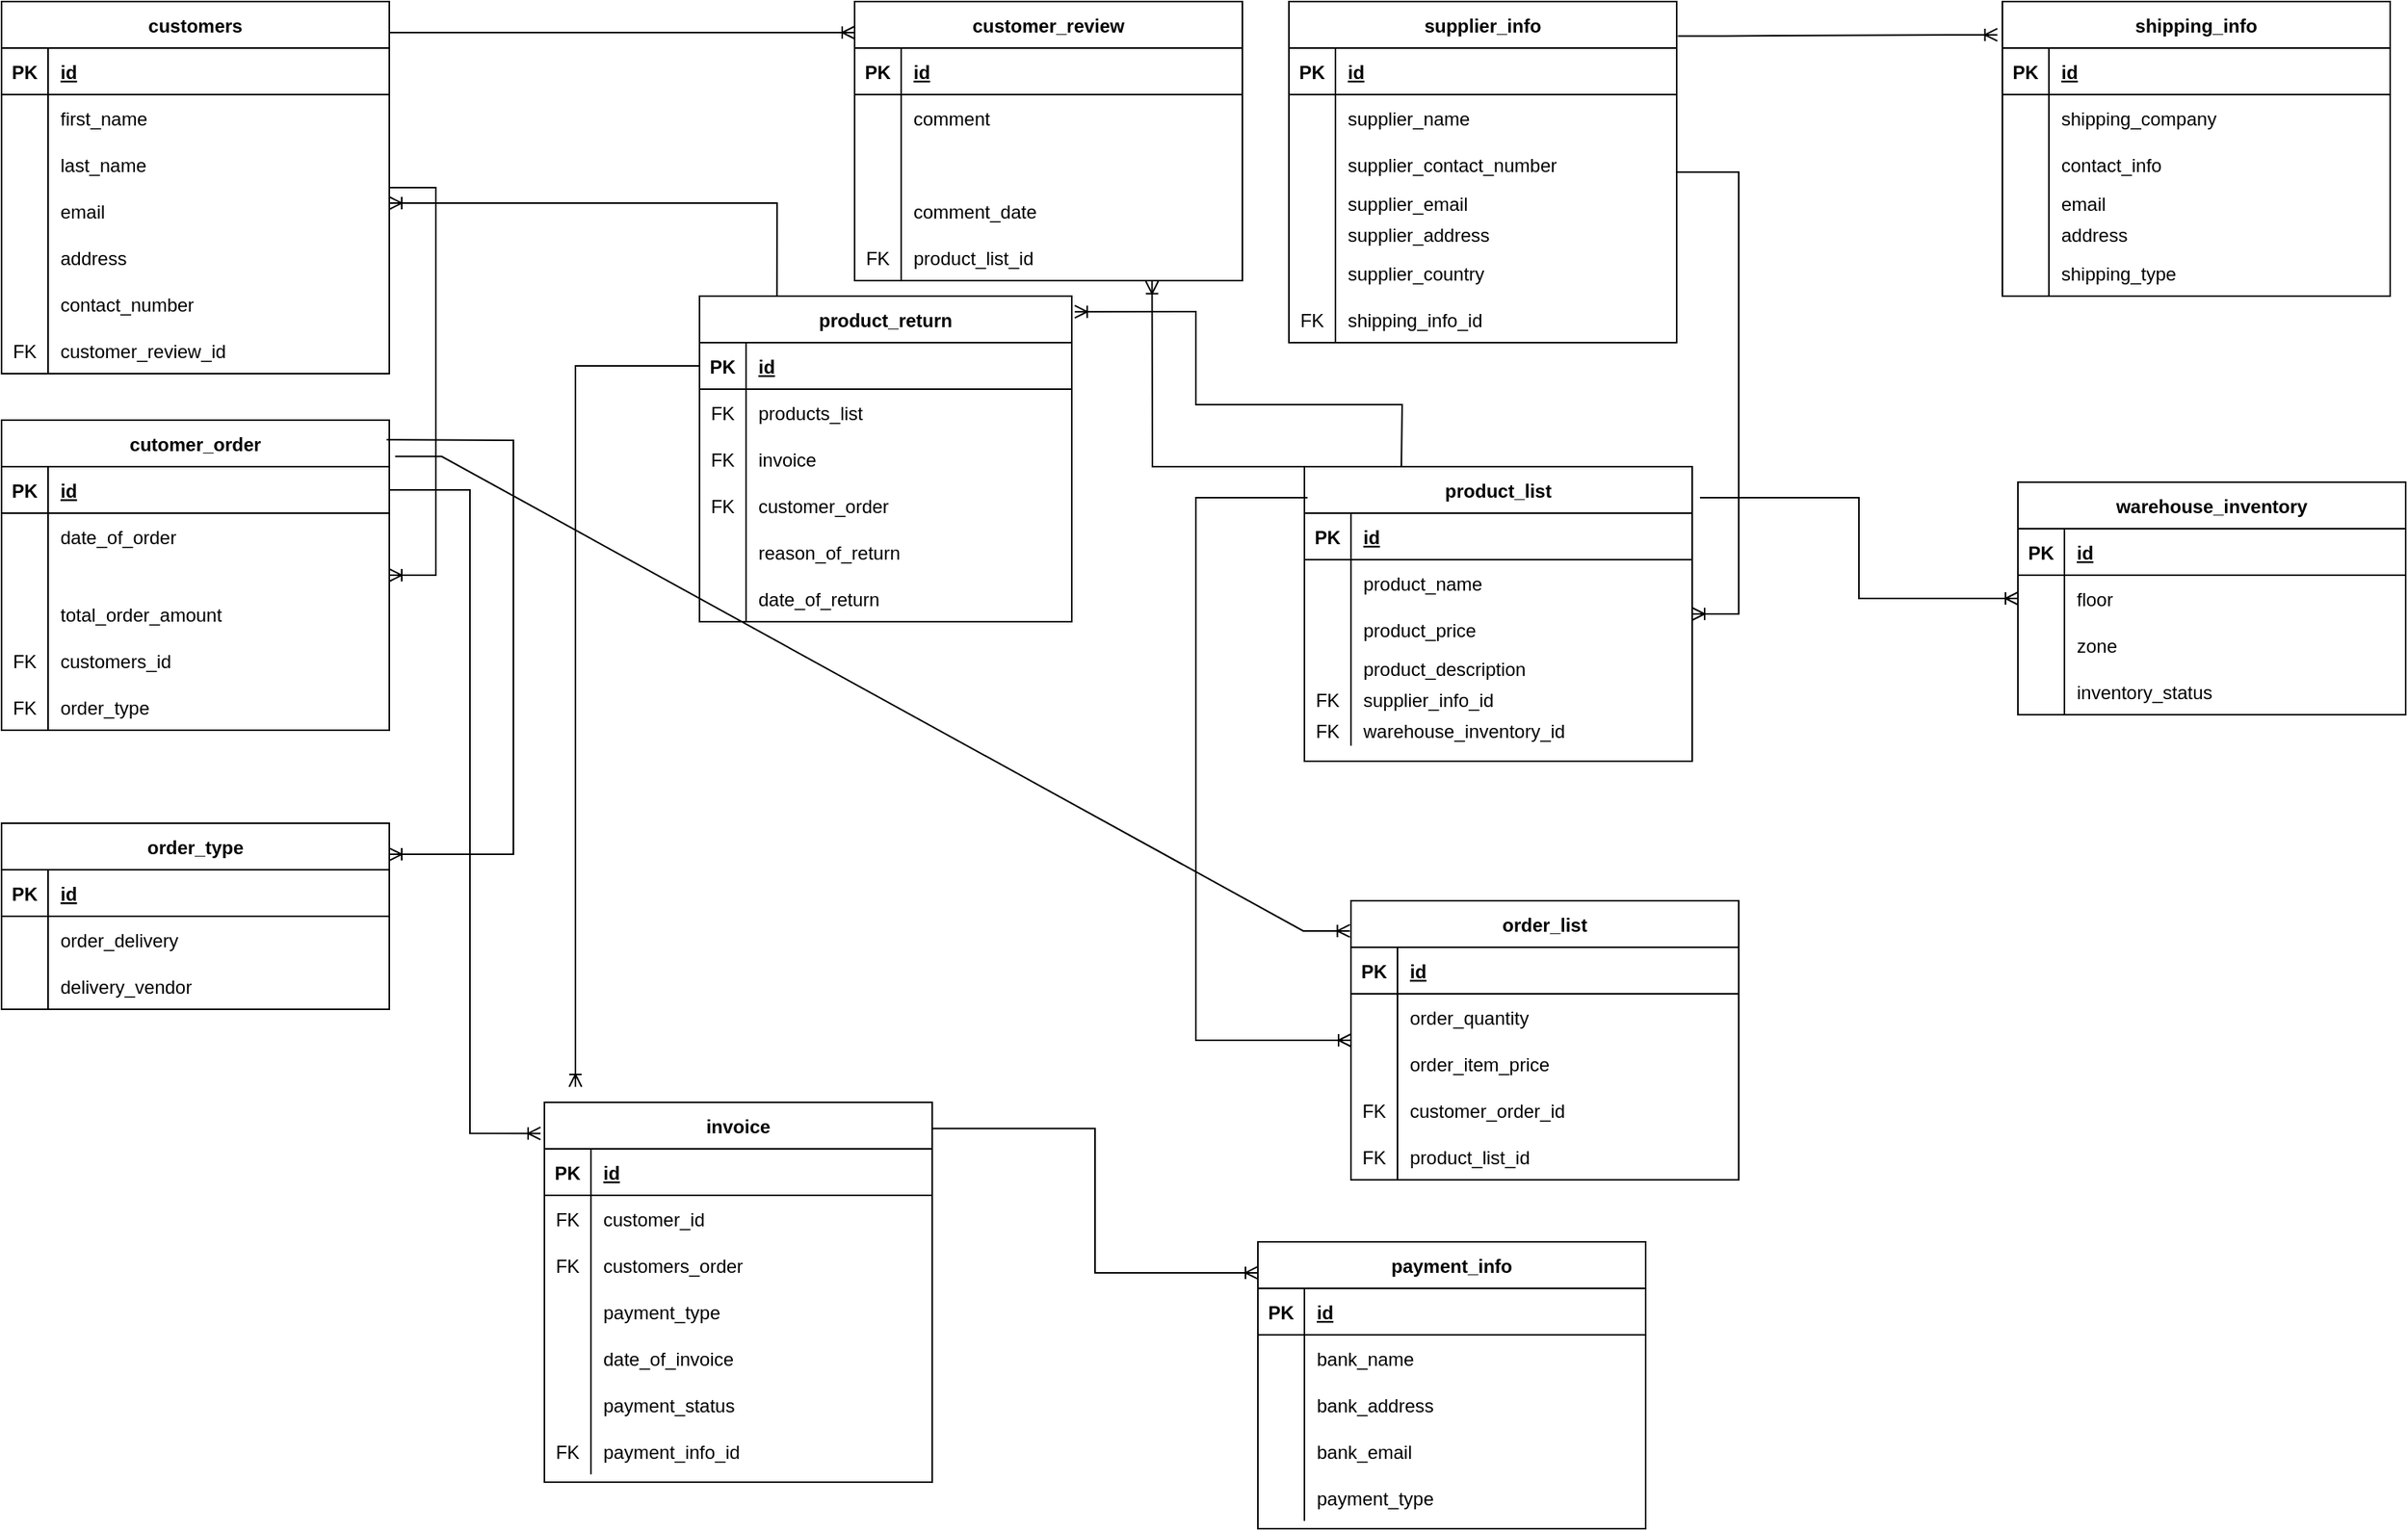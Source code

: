 <mxfile version="21.6.8" type="device">
  <diagram name="Page-1" id="0nR1hBjP0ZfEHMBh0cp6">
    <mxGraphModel dx="1843" dy="887" grid="1" gridSize="10" guides="1" tooltips="1" connect="1" arrows="1" fold="1" page="1" pageScale="1" pageWidth="1600" pageHeight="1200" math="0" shadow="0">
      <root>
        <mxCell id="0" />
        <mxCell id="1" parent="0" />
        <mxCell id="H9AgsSs0usDgknn2wITj-1" value="cutomer_order" style="shape=table;startSize=30;container=1;collapsible=1;childLayout=tableLayout;fixedRows=1;rowLines=0;fontStyle=1;align=center;resizeLast=1;" parent="1" vertex="1">
          <mxGeometry x="30" y="300" width="250" height="200" as="geometry" />
        </mxCell>
        <mxCell id="H9AgsSs0usDgknn2wITj-2" value="" style="shape=partialRectangle;collapsible=0;dropTarget=0;pointerEvents=0;fillColor=none;points=[[0,0.5],[1,0.5]];portConstraint=eastwest;top=0;left=0;right=0;bottom=1;" parent="H9AgsSs0usDgknn2wITj-1" vertex="1">
          <mxGeometry y="30" width="250" height="30" as="geometry" />
        </mxCell>
        <mxCell id="H9AgsSs0usDgknn2wITj-3" value="PK" style="shape=partialRectangle;overflow=hidden;connectable=0;fillColor=none;top=0;left=0;bottom=0;right=0;fontStyle=1;" parent="H9AgsSs0usDgknn2wITj-2" vertex="1">
          <mxGeometry width="30" height="30" as="geometry">
            <mxRectangle width="30" height="30" as="alternateBounds" />
          </mxGeometry>
        </mxCell>
        <mxCell id="H9AgsSs0usDgknn2wITj-4" value="id" style="shape=partialRectangle;overflow=hidden;connectable=0;fillColor=none;top=0;left=0;bottom=0;right=0;align=left;spacingLeft=6;fontStyle=5;" parent="H9AgsSs0usDgknn2wITj-2" vertex="1">
          <mxGeometry x="30" width="220" height="30" as="geometry">
            <mxRectangle width="220" height="30" as="alternateBounds" />
          </mxGeometry>
        </mxCell>
        <mxCell id="H9AgsSs0usDgknn2wITj-5" value="" style="shape=partialRectangle;collapsible=0;dropTarget=0;pointerEvents=0;fillColor=none;points=[[0,0.5],[1,0.5]];portConstraint=eastwest;top=0;left=0;right=0;bottom=0;" parent="H9AgsSs0usDgknn2wITj-1" vertex="1">
          <mxGeometry y="60" width="250" height="30" as="geometry" />
        </mxCell>
        <mxCell id="H9AgsSs0usDgknn2wITj-6" value="" style="shape=partialRectangle;overflow=hidden;connectable=0;fillColor=none;top=0;left=0;bottom=0;right=0;" parent="H9AgsSs0usDgknn2wITj-5" vertex="1">
          <mxGeometry width="30" height="30" as="geometry">
            <mxRectangle width="30" height="30" as="alternateBounds" />
          </mxGeometry>
        </mxCell>
        <mxCell id="H9AgsSs0usDgknn2wITj-7" value="date_of_order" style="shape=partialRectangle;overflow=hidden;connectable=0;fillColor=none;top=0;left=0;bottom=0;right=0;align=left;spacingLeft=6;" parent="H9AgsSs0usDgknn2wITj-5" vertex="1">
          <mxGeometry x="30" width="220" height="30" as="geometry">
            <mxRectangle width="220" height="30" as="alternateBounds" />
          </mxGeometry>
        </mxCell>
        <mxCell id="H9AgsSs0usDgknn2wITj-8" value="" style="shape=partialRectangle;collapsible=0;dropTarget=0;pointerEvents=0;fillColor=none;points=[[0,0.5],[1,0.5]];portConstraint=eastwest;top=0;left=0;right=0;bottom=0;" parent="H9AgsSs0usDgknn2wITj-1" vertex="1">
          <mxGeometry y="90" width="250" height="20" as="geometry" />
        </mxCell>
        <mxCell id="H9AgsSs0usDgknn2wITj-9" value="" style="shape=partialRectangle;overflow=hidden;connectable=0;fillColor=none;top=0;left=0;bottom=0;right=0;" parent="H9AgsSs0usDgknn2wITj-8" vertex="1">
          <mxGeometry width="30" height="20" as="geometry">
            <mxRectangle width="30" height="20" as="alternateBounds" />
          </mxGeometry>
        </mxCell>
        <mxCell id="H9AgsSs0usDgknn2wITj-10" value="" style="shape=partialRectangle;overflow=hidden;connectable=0;fillColor=none;top=0;left=0;bottom=0;right=0;align=left;spacingLeft=6;" parent="H9AgsSs0usDgknn2wITj-8" vertex="1">
          <mxGeometry x="30" width="220" height="20" as="geometry">
            <mxRectangle width="220" height="20" as="alternateBounds" />
          </mxGeometry>
        </mxCell>
        <mxCell id="H9AgsSs0usDgknn2wITj-11" value="" style="shape=partialRectangle;collapsible=0;dropTarget=0;pointerEvents=0;fillColor=none;points=[[0,0.5],[1,0.5]];portConstraint=eastwest;top=0;left=0;right=0;bottom=0;" parent="H9AgsSs0usDgknn2wITj-1" vertex="1">
          <mxGeometry y="110" width="250" height="30" as="geometry" />
        </mxCell>
        <mxCell id="H9AgsSs0usDgknn2wITj-12" value="" style="shape=partialRectangle;overflow=hidden;connectable=0;fillColor=none;top=0;left=0;bottom=0;right=0;" parent="H9AgsSs0usDgknn2wITj-11" vertex="1">
          <mxGeometry width="30" height="30" as="geometry">
            <mxRectangle width="30" height="30" as="alternateBounds" />
          </mxGeometry>
        </mxCell>
        <mxCell id="H9AgsSs0usDgknn2wITj-13" value="total_order_amount" style="shape=partialRectangle;overflow=hidden;connectable=0;fillColor=none;top=0;left=0;bottom=0;right=0;align=left;spacingLeft=6;" parent="H9AgsSs0usDgknn2wITj-11" vertex="1">
          <mxGeometry x="30" width="220" height="30" as="geometry">
            <mxRectangle width="220" height="30" as="alternateBounds" />
          </mxGeometry>
        </mxCell>
        <mxCell id="H9AgsSs0usDgknn2wITj-14" value="" style="shape=partialRectangle;collapsible=0;dropTarget=0;pointerEvents=0;fillColor=none;points=[[0,0.5],[1,0.5]];portConstraint=eastwest;top=0;left=0;right=0;bottom=0;" parent="H9AgsSs0usDgknn2wITj-1" vertex="1">
          <mxGeometry y="140" width="250" height="30" as="geometry" />
        </mxCell>
        <mxCell id="H9AgsSs0usDgknn2wITj-15" value="FK" style="shape=partialRectangle;overflow=hidden;connectable=0;fillColor=none;top=0;left=0;bottom=0;right=0;" parent="H9AgsSs0usDgknn2wITj-14" vertex="1">
          <mxGeometry width="30" height="30" as="geometry">
            <mxRectangle width="30" height="30" as="alternateBounds" />
          </mxGeometry>
        </mxCell>
        <mxCell id="H9AgsSs0usDgknn2wITj-16" value="customers_id" style="shape=partialRectangle;overflow=hidden;connectable=0;fillColor=none;top=0;left=0;bottom=0;right=0;align=left;spacingLeft=6;" parent="H9AgsSs0usDgknn2wITj-14" vertex="1">
          <mxGeometry x="30" width="220" height="30" as="geometry">
            <mxRectangle width="220" height="30" as="alternateBounds" />
          </mxGeometry>
        </mxCell>
        <mxCell id="0uWOpCglsZgM3kybynXn-50" value="" style="shape=partialRectangle;collapsible=0;dropTarget=0;pointerEvents=0;fillColor=none;points=[[0,0.5],[1,0.5]];portConstraint=eastwest;top=0;left=0;right=0;bottom=0;" parent="H9AgsSs0usDgknn2wITj-1" vertex="1">
          <mxGeometry y="170" width="250" height="30" as="geometry" />
        </mxCell>
        <mxCell id="0uWOpCglsZgM3kybynXn-51" value="FK" style="shape=partialRectangle;overflow=hidden;connectable=0;fillColor=none;top=0;left=0;bottom=0;right=0;" parent="0uWOpCglsZgM3kybynXn-50" vertex="1">
          <mxGeometry width="30" height="30" as="geometry">
            <mxRectangle width="30" height="30" as="alternateBounds" />
          </mxGeometry>
        </mxCell>
        <mxCell id="0uWOpCglsZgM3kybynXn-52" value="order_type" style="shape=partialRectangle;overflow=hidden;connectable=0;fillColor=none;top=0;left=0;bottom=0;right=0;align=left;spacingLeft=6;" parent="0uWOpCglsZgM3kybynXn-50" vertex="1">
          <mxGeometry x="30" width="220" height="30" as="geometry">
            <mxRectangle width="220" height="30" as="alternateBounds" />
          </mxGeometry>
        </mxCell>
        <mxCell id="H9AgsSs0usDgknn2wITj-17" value="order_list" style="shape=table;startSize=30;container=1;collapsible=1;childLayout=tableLayout;fixedRows=1;rowLines=0;fontStyle=1;align=center;resizeLast=1;" parent="1" vertex="1">
          <mxGeometry x="900" y="610" width="250" height="180" as="geometry" />
        </mxCell>
        <mxCell id="H9AgsSs0usDgknn2wITj-18" value="" style="shape=partialRectangle;collapsible=0;dropTarget=0;pointerEvents=0;fillColor=none;points=[[0,0.5],[1,0.5]];portConstraint=eastwest;top=0;left=0;right=0;bottom=1;" parent="H9AgsSs0usDgknn2wITj-17" vertex="1">
          <mxGeometry y="30" width="250" height="30" as="geometry" />
        </mxCell>
        <mxCell id="H9AgsSs0usDgknn2wITj-19" value="PK" style="shape=partialRectangle;overflow=hidden;connectable=0;fillColor=none;top=0;left=0;bottom=0;right=0;fontStyle=1;" parent="H9AgsSs0usDgknn2wITj-18" vertex="1">
          <mxGeometry width="30" height="30" as="geometry">
            <mxRectangle width="30" height="30" as="alternateBounds" />
          </mxGeometry>
        </mxCell>
        <mxCell id="H9AgsSs0usDgknn2wITj-20" value="id" style="shape=partialRectangle;overflow=hidden;connectable=0;fillColor=none;top=0;left=0;bottom=0;right=0;align=left;spacingLeft=6;fontStyle=5;" parent="H9AgsSs0usDgknn2wITj-18" vertex="1">
          <mxGeometry x="30" width="220" height="30" as="geometry">
            <mxRectangle width="220" height="30" as="alternateBounds" />
          </mxGeometry>
        </mxCell>
        <mxCell id="H9AgsSs0usDgknn2wITj-21" value="" style="shape=partialRectangle;collapsible=0;dropTarget=0;pointerEvents=0;fillColor=none;points=[[0,0.5],[1,0.5]];portConstraint=eastwest;top=0;left=0;right=0;bottom=0;" parent="H9AgsSs0usDgknn2wITj-17" vertex="1">
          <mxGeometry y="60" width="250" height="30" as="geometry" />
        </mxCell>
        <mxCell id="H9AgsSs0usDgknn2wITj-22" value="" style="shape=partialRectangle;overflow=hidden;connectable=0;fillColor=none;top=0;left=0;bottom=0;right=0;" parent="H9AgsSs0usDgknn2wITj-21" vertex="1">
          <mxGeometry width="30" height="30" as="geometry">
            <mxRectangle width="30" height="30" as="alternateBounds" />
          </mxGeometry>
        </mxCell>
        <mxCell id="H9AgsSs0usDgknn2wITj-23" value="order_quantity" style="shape=partialRectangle;overflow=hidden;connectable=0;fillColor=none;top=0;left=0;bottom=0;right=0;align=left;spacingLeft=6;" parent="H9AgsSs0usDgknn2wITj-21" vertex="1">
          <mxGeometry x="30" width="220" height="30" as="geometry">
            <mxRectangle width="220" height="30" as="alternateBounds" />
          </mxGeometry>
        </mxCell>
        <mxCell id="H9AgsSs0usDgknn2wITj-24" value="" style="shape=partialRectangle;collapsible=0;dropTarget=0;pointerEvents=0;fillColor=none;points=[[0,0.5],[1,0.5]];portConstraint=eastwest;top=0;left=0;right=0;bottom=0;" parent="H9AgsSs0usDgknn2wITj-17" vertex="1">
          <mxGeometry y="90" width="250" height="30" as="geometry" />
        </mxCell>
        <mxCell id="H9AgsSs0usDgknn2wITj-25" value="" style="shape=partialRectangle;overflow=hidden;connectable=0;fillColor=none;top=0;left=0;bottom=0;right=0;" parent="H9AgsSs0usDgknn2wITj-24" vertex="1">
          <mxGeometry width="30" height="30" as="geometry">
            <mxRectangle width="30" height="30" as="alternateBounds" />
          </mxGeometry>
        </mxCell>
        <mxCell id="H9AgsSs0usDgknn2wITj-26" value="order_item_price" style="shape=partialRectangle;overflow=hidden;connectable=0;fillColor=none;top=0;left=0;bottom=0;right=0;align=left;spacingLeft=6;" parent="H9AgsSs0usDgknn2wITj-24" vertex="1">
          <mxGeometry x="30" width="220" height="30" as="geometry">
            <mxRectangle width="220" height="30" as="alternateBounds" />
          </mxGeometry>
        </mxCell>
        <mxCell id="H9AgsSs0usDgknn2wITj-27" value="" style="shape=partialRectangle;collapsible=0;dropTarget=0;pointerEvents=0;fillColor=none;points=[[0,0.5],[1,0.5]];portConstraint=eastwest;top=0;left=0;right=0;bottom=0;" parent="H9AgsSs0usDgknn2wITj-17" vertex="1">
          <mxGeometry y="120" width="250" height="30" as="geometry" />
        </mxCell>
        <mxCell id="H9AgsSs0usDgknn2wITj-28" value="FK" style="shape=partialRectangle;overflow=hidden;connectable=0;fillColor=none;top=0;left=0;bottom=0;right=0;" parent="H9AgsSs0usDgknn2wITj-27" vertex="1">
          <mxGeometry width="30" height="30" as="geometry">
            <mxRectangle width="30" height="30" as="alternateBounds" />
          </mxGeometry>
        </mxCell>
        <mxCell id="H9AgsSs0usDgknn2wITj-29" value="customer_order_id" style="shape=partialRectangle;overflow=hidden;connectable=0;fillColor=none;top=0;left=0;bottom=0;right=0;align=left;spacingLeft=6;" parent="H9AgsSs0usDgknn2wITj-27" vertex="1">
          <mxGeometry x="30" width="220" height="30" as="geometry">
            <mxRectangle width="220" height="30" as="alternateBounds" />
          </mxGeometry>
        </mxCell>
        <mxCell id="H9AgsSs0usDgknn2wITj-30" value="" style="shape=partialRectangle;collapsible=0;dropTarget=0;pointerEvents=0;fillColor=none;points=[[0,0.5],[1,0.5]];portConstraint=eastwest;top=0;left=0;right=0;bottom=0;" parent="H9AgsSs0usDgknn2wITj-17" vertex="1">
          <mxGeometry y="150" width="250" height="30" as="geometry" />
        </mxCell>
        <mxCell id="H9AgsSs0usDgknn2wITj-31" value="FK" style="shape=partialRectangle;overflow=hidden;connectable=0;fillColor=none;top=0;left=0;bottom=0;right=0;" parent="H9AgsSs0usDgknn2wITj-30" vertex="1">
          <mxGeometry width="30" height="30" as="geometry">
            <mxRectangle width="30" height="30" as="alternateBounds" />
          </mxGeometry>
        </mxCell>
        <mxCell id="H9AgsSs0usDgknn2wITj-32" value="product_list_id" style="shape=partialRectangle;overflow=hidden;connectable=0;fillColor=none;top=0;left=0;bottom=0;right=0;align=left;spacingLeft=6;" parent="H9AgsSs0usDgknn2wITj-30" vertex="1">
          <mxGeometry x="30" width="220" height="30" as="geometry">
            <mxRectangle width="220" height="30" as="alternateBounds" />
          </mxGeometry>
        </mxCell>
        <mxCell id="H9AgsSs0usDgknn2wITj-33" value="customers" style="shape=table;startSize=30;container=1;collapsible=1;childLayout=tableLayout;fixedRows=1;rowLines=0;fontStyle=1;align=center;resizeLast=1;" parent="1" vertex="1">
          <mxGeometry x="30" y="30" width="250" height="240" as="geometry">
            <mxRectangle x="30" y="50" width="100" height="30" as="alternateBounds" />
          </mxGeometry>
        </mxCell>
        <mxCell id="H9AgsSs0usDgknn2wITj-34" value="" style="shape=partialRectangle;collapsible=0;dropTarget=0;pointerEvents=0;fillColor=none;points=[[0,0.5],[1,0.5]];portConstraint=eastwest;top=0;left=0;right=0;bottom=1;" parent="H9AgsSs0usDgknn2wITj-33" vertex="1">
          <mxGeometry y="30" width="250" height="30" as="geometry" />
        </mxCell>
        <mxCell id="H9AgsSs0usDgknn2wITj-35" value="PK" style="shape=partialRectangle;overflow=hidden;connectable=0;fillColor=none;top=0;left=0;bottom=0;right=0;fontStyle=1;" parent="H9AgsSs0usDgknn2wITj-34" vertex="1">
          <mxGeometry width="30" height="30" as="geometry">
            <mxRectangle width="30" height="30" as="alternateBounds" />
          </mxGeometry>
        </mxCell>
        <mxCell id="H9AgsSs0usDgknn2wITj-36" value="id" style="shape=partialRectangle;overflow=hidden;connectable=0;fillColor=none;top=0;left=0;bottom=0;right=0;align=left;spacingLeft=6;fontStyle=5;" parent="H9AgsSs0usDgknn2wITj-34" vertex="1">
          <mxGeometry x="30" width="220" height="30" as="geometry">
            <mxRectangle width="220" height="30" as="alternateBounds" />
          </mxGeometry>
        </mxCell>
        <mxCell id="H9AgsSs0usDgknn2wITj-37" value="" style="shape=partialRectangle;collapsible=0;dropTarget=0;pointerEvents=0;fillColor=none;points=[[0,0.5],[1,0.5]];portConstraint=eastwest;top=0;left=0;right=0;bottom=0;" parent="H9AgsSs0usDgknn2wITj-33" vertex="1">
          <mxGeometry y="60" width="250" height="30" as="geometry" />
        </mxCell>
        <mxCell id="H9AgsSs0usDgknn2wITj-38" value="" style="shape=partialRectangle;overflow=hidden;connectable=0;fillColor=none;top=0;left=0;bottom=0;right=0;" parent="H9AgsSs0usDgknn2wITj-37" vertex="1">
          <mxGeometry width="30" height="30" as="geometry">
            <mxRectangle width="30" height="30" as="alternateBounds" />
          </mxGeometry>
        </mxCell>
        <mxCell id="H9AgsSs0usDgknn2wITj-39" value="first_name" style="shape=partialRectangle;overflow=hidden;connectable=0;fillColor=none;top=0;left=0;bottom=0;right=0;align=left;spacingLeft=6;" parent="H9AgsSs0usDgknn2wITj-37" vertex="1">
          <mxGeometry x="30" width="220" height="30" as="geometry">
            <mxRectangle width="220" height="30" as="alternateBounds" />
          </mxGeometry>
        </mxCell>
        <mxCell id="H9AgsSs0usDgknn2wITj-40" value="" style="shape=partialRectangle;collapsible=0;dropTarget=0;pointerEvents=0;fillColor=none;points=[[0,0.5],[1,0.5]];portConstraint=eastwest;top=0;left=0;right=0;bottom=0;" parent="H9AgsSs0usDgknn2wITj-33" vertex="1">
          <mxGeometry y="90" width="250" height="30" as="geometry" />
        </mxCell>
        <mxCell id="H9AgsSs0usDgknn2wITj-41" value="" style="shape=partialRectangle;overflow=hidden;connectable=0;fillColor=none;top=0;left=0;bottom=0;right=0;" parent="H9AgsSs0usDgknn2wITj-40" vertex="1">
          <mxGeometry width="30" height="30" as="geometry">
            <mxRectangle width="30" height="30" as="alternateBounds" />
          </mxGeometry>
        </mxCell>
        <mxCell id="H9AgsSs0usDgknn2wITj-42" value="last_name" style="shape=partialRectangle;overflow=hidden;connectable=0;fillColor=none;top=0;left=0;bottom=0;right=0;align=left;spacingLeft=6;" parent="H9AgsSs0usDgknn2wITj-40" vertex="1">
          <mxGeometry x="30" width="220" height="30" as="geometry">
            <mxRectangle width="220" height="30" as="alternateBounds" />
          </mxGeometry>
        </mxCell>
        <mxCell id="H9AgsSs0usDgknn2wITj-43" value="" style="shape=partialRectangle;collapsible=0;dropTarget=0;pointerEvents=0;fillColor=none;points=[[0,0.5],[1,0.5]];portConstraint=eastwest;top=0;left=0;right=0;bottom=0;" parent="H9AgsSs0usDgknn2wITj-33" vertex="1">
          <mxGeometry y="120" width="250" height="30" as="geometry" />
        </mxCell>
        <mxCell id="H9AgsSs0usDgknn2wITj-44" value="" style="shape=partialRectangle;overflow=hidden;connectable=0;fillColor=none;top=0;left=0;bottom=0;right=0;" parent="H9AgsSs0usDgknn2wITj-43" vertex="1">
          <mxGeometry width="30" height="30" as="geometry">
            <mxRectangle width="30" height="30" as="alternateBounds" />
          </mxGeometry>
        </mxCell>
        <mxCell id="H9AgsSs0usDgknn2wITj-45" value="email" style="shape=partialRectangle;overflow=hidden;connectable=0;fillColor=none;top=0;left=0;bottom=0;right=0;align=left;spacingLeft=6;" parent="H9AgsSs0usDgknn2wITj-43" vertex="1">
          <mxGeometry x="30" width="220" height="30" as="geometry">
            <mxRectangle width="220" height="30" as="alternateBounds" />
          </mxGeometry>
        </mxCell>
        <mxCell id="H9AgsSs0usDgknn2wITj-46" value="" style="shape=partialRectangle;collapsible=0;dropTarget=0;pointerEvents=0;fillColor=none;points=[[0,0.5],[1,0.5]];portConstraint=eastwest;top=0;left=0;right=0;bottom=0;" parent="H9AgsSs0usDgknn2wITj-33" vertex="1">
          <mxGeometry y="150" width="250" height="30" as="geometry" />
        </mxCell>
        <mxCell id="H9AgsSs0usDgknn2wITj-47" value="" style="shape=partialRectangle;overflow=hidden;connectable=0;fillColor=none;top=0;left=0;bottom=0;right=0;" parent="H9AgsSs0usDgknn2wITj-46" vertex="1">
          <mxGeometry width="30" height="30" as="geometry">
            <mxRectangle width="30" height="30" as="alternateBounds" />
          </mxGeometry>
        </mxCell>
        <mxCell id="H9AgsSs0usDgknn2wITj-48" value="address" style="shape=partialRectangle;overflow=hidden;connectable=0;fillColor=none;top=0;left=0;bottom=0;right=0;align=left;spacingLeft=6;" parent="H9AgsSs0usDgknn2wITj-46" vertex="1">
          <mxGeometry x="30" width="220" height="30" as="geometry">
            <mxRectangle width="220" height="30" as="alternateBounds" />
          </mxGeometry>
        </mxCell>
        <mxCell id="H9AgsSs0usDgknn2wITj-49" value="" style="shape=partialRectangle;collapsible=0;dropTarget=0;pointerEvents=0;fillColor=none;points=[[0,0.5],[1,0.5]];portConstraint=eastwest;top=0;left=0;right=0;bottom=0;" parent="H9AgsSs0usDgknn2wITj-33" vertex="1">
          <mxGeometry y="180" width="250" height="30" as="geometry" />
        </mxCell>
        <mxCell id="H9AgsSs0usDgknn2wITj-50" value="" style="shape=partialRectangle;overflow=hidden;connectable=0;fillColor=none;top=0;left=0;bottom=0;right=0;" parent="H9AgsSs0usDgknn2wITj-49" vertex="1">
          <mxGeometry width="30" height="30" as="geometry">
            <mxRectangle width="30" height="30" as="alternateBounds" />
          </mxGeometry>
        </mxCell>
        <mxCell id="H9AgsSs0usDgknn2wITj-51" value="contact_number" style="shape=partialRectangle;overflow=hidden;connectable=0;fillColor=none;top=0;left=0;bottom=0;right=0;align=left;spacingLeft=6;" parent="H9AgsSs0usDgknn2wITj-49" vertex="1">
          <mxGeometry x="30" width="220" height="30" as="geometry">
            <mxRectangle width="220" height="30" as="alternateBounds" />
          </mxGeometry>
        </mxCell>
        <mxCell id="0uWOpCglsZgM3kybynXn-70" value="" style="shape=partialRectangle;collapsible=0;dropTarget=0;pointerEvents=0;fillColor=none;points=[[0,0.5],[1,0.5]];portConstraint=eastwest;top=0;left=0;right=0;bottom=0;" parent="H9AgsSs0usDgknn2wITj-33" vertex="1">
          <mxGeometry y="210" width="250" height="30" as="geometry" />
        </mxCell>
        <mxCell id="0uWOpCglsZgM3kybynXn-71" value="FK" style="shape=partialRectangle;overflow=hidden;connectable=0;fillColor=none;top=0;left=0;bottom=0;right=0;" parent="0uWOpCglsZgM3kybynXn-70" vertex="1">
          <mxGeometry width="30" height="30" as="geometry">
            <mxRectangle width="30" height="30" as="alternateBounds" />
          </mxGeometry>
        </mxCell>
        <mxCell id="0uWOpCglsZgM3kybynXn-72" value="customer_review_id" style="shape=partialRectangle;overflow=hidden;connectable=0;fillColor=none;top=0;left=0;bottom=0;right=0;align=left;spacingLeft=6;" parent="0uWOpCglsZgM3kybynXn-70" vertex="1">
          <mxGeometry x="30" width="220" height="30" as="geometry">
            <mxRectangle width="220" height="30" as="alternateBounds" />
          </mxGeometry>
        </mxCell>
        <mxCell id="H9AgsSs0usDgknn2wITj-52" value="product_list" style="shape=table;startSize=30;container=1;collapsible=1;childLayout=tableLayout;fixedRows=1;rowLines=0;fontStyle=1;align=center;resizeLast=1;" parent="1" vertex="1">
          <mxGeometry x="870" y="330" width="250" height="190" as="geometry" />
        </mxCell>
        <mxCell id="H9AgsSs0usDgknn2wITj-53" value="" style="shape=partialRectangle;collapsible=0;dropTarget=0;pointerEvents=0;fillColor=none;points=[[0,0.5],[1,0.5]];portConstraint=eastwest;top=0;left=0;right=0;bottom=1;" parent="H9AgsSs0usDgknn2wITj-52" vertex="1">
          <mxGeometry y="30" width="250" height="30" as="geometry" />
        </mxCell>
        <mxCell id="H9AgsSs0usDgknn2wITj-54" value="PK" style="shape=partialRectangle;overflow=hidden;connectable=0;fillColor=none;top=0;left=0;bottom=0;right=0;fontStyle=1;" parent="H9AgsSs0usDgknn2wITj-53" vertex="1">
          <mxGeometry width="30" height="30" as="geometry">
            <mxRectangle width="30" height="30" as="alternateBounds" />
          </mxGeometry>
        </mxCell>
        <mxCell id="H9AgsSs0usDgknn2wITj-55" value="id" style="shape=partialRectangle;overflow=hidden;connectable=0;fillColor=none;top=0;left=0;bottom=0;right=0;align=left;spacingLeft=6;fontStyle=5;" parent="H9AgsSs0usDgknn2wITj-53" vertex="1">
          <mxGeometry x="30" width="220" height="30" as="geometry">
            <mxRectangle width="220" height="30" as="alternateBounds" />
          </mxGeometry>
        </mxCell>
        <mxCell id="H9AgsSs0usDgknn2wITj-56" value="" style="shape=partialRectangle;collapsible=0;dropTarget=0;pointerEvents=0;fillColor=none;points=[[0,0.5],[1,0.5]];portConstraint=eastwest;top=0;left=0;right=0;bottom=0;" parent="H9AgsSs0usDgknn2wITj-52" vertex="1">
          <mxGeometry y="60" width="250" height="30" as="geometry" />
        </mxCell>
        <mxCell id="H9AgsSs0usDgknn2wITj-57" value="" style="shape=partialRectangle;overflow=hidden;connectable=0;fillColor=none;top=0;left=0;bottom=0;right=0;" parent="H9AgsSs0usDgknn2wITj-56" vertex="1">
          <mxGeometry width="30" height="30" as="geometry">
            <mxRectangle width="30" height="30" as="alternateBounds" />
          </mxGeometry>
        </mxCell>
        <mxCell id="H9AgsSs0usDgknn2wITj-58" value="product_name" style="shape=partialRectangle;overflow=hidden;connectable=0;fillColor=none;top=0;left=0;bottom=0;right=0;align=left;spacingLeft=6;" parent="H9AgsSs0usDgknn2wITj-56" vertex="1">
          <mxGeometry x="30" width="220" height="30" as="geometry">
            <mxRectangle width="220" height="30" as="alternateBounds" />
          </mxGeometry>
        </mxCell>
        <mxCell id="H9AgsSs0usDgknn2wITj-59" value="" style="shape=partialRectangle;collapsible=0;dropTarget=0;pointerEvents=0;fillColor=none;points=[[0,0.5],[1,0.5]];portConstraint=eastwest;top=0;left=0;right=0;bottom=0;" parent="H9AgsSs0usDgknn2wITj-52" vertex="1">
          <mxGeometry y="90" width="250" height="30" as="geometry" />
        </mxCell>
        <mxCell id="H9AgsSs0usDgknn2wITj-60" value="" style="shape=partialRectangle;overflow=hidden;connectable=0;fillColor=none;top=0;left=0;bottom=0;right=0;" parent="H9AgsSs0usDgknn2wITj-59" vertex="1">
          <mxGeometry width="30" height="30" as="geometry">
            <mxRectangle width="30" height="30" as="alternateBounds" />
          </mxGeometry>
        </mxCell>
        <mxCell id="H9AgsSs0usDgknn2wITj-61" value="product_price" style="shape=partialRectangle;overflow=hidden;connectable=0;fillColor=none;top=0;left=0;bottom=0;right=0;align=left;spacingLeft=6;" parent="H9AgsSs0usDgknn2wITj-59" vertex="1">
          <mxGeometry x="30" width="220" height="30" as="geometry">
            <mxRectangle width="220" height="30" as="alternateBounds" />
          </mxGeometry>
        </mxCell>
        <mxCell id="H9AgsSs0usDgknn2wITj-62" value="" style="shape=partialRectangle;collapsible=0;dropTarget=0;pointerEvents=0;fillColor=none;points=[[0,0.5],[1,0.5]];portConstraint=eastwest;top=0;left=0;right=0;bottom=0;" parent="H9AgsSs0usDgknn2wITj-52" vertex="1">
          <mxGeometry y="120" width="250" height="20" as="geometry" />
        </mxCell>
        <mxCell id="H9AgsSs0usDgknn2wITj-63" value="" style="shape=partialRectangle;overflow=hidden;connectable=0;fillColor=none;top=0;left=0;bottom=0;right=0;" parent="H9AgsSs0usDgknn2wITj-62" vertex="1">
          <mxGeometry width="30" height="20" as="geometry">
            <mxRectangle width="30" height="20" as="alternateBounds" />
          </mxGeometry>
        </mxCell>
        <mxCell id="H9AgsSs0usDgknn2wITj-64" value="product_description" style="shape=partialRectangle;overflow=hidden;connectable=0;fillColor=none;top=0;left=0;bottom=0;right=0;align=left;spacingLeft=6;" parent="H9AgsSs0usDgknn2wITj-62" vertex="1">
          <mxGeometry x="30" width="220" height="20" as="geometry">
            <mxRectangle width="220" height="20" as="alternateBounds" />
          </mxGeometry>
        </mxCell>
        <mxCell id="H9AgsSs0usDgknn2wITj-65" value="" style="shape=partialRectangle;collapsible=0;dropTarget=0;pointerEvents=0;fillColor=none;points=[[0,0.5],[1,0.5]];portConstraint=eastwest;top=0;left=0;right=0;bottom=0;" parent="H9AgsSs0usDgknn2wITj-52" vertex="1">
          <mxGeometry y="140" width="250" height="20" as="geometry" />
        </mxCell>
        <mxCell id="H9AgsSs0usDgknn2wITj-66" value="FK" style="shape=partialRectangle;overflow=hidden;connectable=0;fillColor=none;top=0;left=0;bottom=0;right=0;" parent="H9AgsSs0usDgknn2wITj-65" vertex="1">
          <mxGeometry width="30" height="20" as="geometry">
            <mxRectangle width="30" height="20" as="alternateBounds" />
          </mxGeometry>
        </mxCell>
        <mxCell id="H9AgsSs0usDgknn2wITj-67" value="supplier_info_id" style="shape=partialRectangle;overflow=hidden;connectable=0;fillColor=none;top=0;left=0;bottom=0;right=0;align=left;spacingLeft=6;" parent="H9AgsSs0usDgknn2wITj-65" vertex="1">
          <mxGeometry x="30" width="220" height="20" as="geometry">
            <mxRectangle width="220" height="20" as="alternateBounds" />
          </mxGeometry>
        </mxCell>
        <mxCell id="0uWOpCglsZgM3kybynXn-95" value="" style="shape=partialRectangle;collapsible=0;dropTarget=0;pointerEvents=0;fillColor=none;points=[[0,0.5],[1,0.5]];portConstraint=eastwest;top=0;left=0;right=0;bottom=0;" parent="H9AgsSs0usDgknn2wITj-52" vertex="1">
          <mxGeometry y="160" width="250" height="20" as="geometry" />
        </mxCell>
        <mxCell id="0uWOpCglsZgM3kybynXn-96" value="FK" style="shape=partialRectangle;overflow=hidden;connectable=0;fillColor=none;top=0;left=0;bottom=0;right=0;" parent="0uWOpCglsZgM3kybynXn-95" vertex="1">
          <mxGeometry width="30" height="20" as="geometry">
            <mxRectangle width="30" height="20" as="alternateBounds" />
          </mxGeometry>
        </mxCell>
        <mxCell id="0uWOpCglsZgM3kybynXn-97" value="warehouse_inventory_id" style="shape=partialRectangle;overflow=hidden;connectable=0;fillColor=none;top=0;left=0;bottom=0;right=0;align=left;spacingLeft=6;" parent="0uWOpCglsZgM3kybynXn-95" vertex="1">
          <mxGeometry x="30" width="220" height="20" as="geometry">
            <mxRectangle width="220" height="20" as="alternateBounds" />
          </mxGeometry>
        </mxCell>
        <mxCell id="H9AgsSs0usDgknn2wITj-68" value="supplier_info" style="shape=table;startSize=30;container=1;collapsible=1;childLayout=tableLayout;fixedRows=1;rowLines=0;fontStyle=1;align=center;resizeLast=1;" parent="1" vertex="1">
          <mxGeometry x="860" y="30" width="250" height="220" as="geometry" />
        </mxCell>
        <mxCell id="H9AgsSs0usDgknn2wITj-69" value="" style="shape=partialRectangle;collapsible=0;dropTarget=0;pointerEvents=0;fillColor=none;points=[[0,0.5],[1,0.5]];portConstraint=eastwest;top=0;left=0;right=0;bottom=1;" parent="H9AgsSs0usDgknn2wITj-68" vertex="1">
          <mxGeometry y="30" width="250" height="30" as="geometry" />
        </mxCell>
        <mxCell id="H9AgsSs0usDgknn2wITj-70" value="PK" style="shape=partialRectangle;overflow=hidden;connectable=0;fillColor=none;top=0;left=0;bottom=0;right=0;fontStyle=1;" parent="H9AgsSs0usDgknn2wITj-69" vertex="1">
          <mxGeometry width="30" height="30" as="geometry">
            <mxRectangle width="30" height="30" as="alternateBounds" />
          </mxGeometry>
        </mxCell>
        <mxCell id="H9AgsSs0usDgknn2wITj-71" value="id" style="shape=partialRectangle;overflow=hidden;connectable=0;fillColor=none;top=0;left=0;bottom=0;right=0;align=left;spacingLeft=6;fontStyle=5;" parent="H9AgsSs0usDgknn2wITj-69" vertex="1">
          <mxGeometry x="30" width="220" height="30" as="geometry">
            <mxRectangle width="220" height="30" as="alternateBounds" />
          </mxGeometry>
        </mxCell>
        <mxCell id="H9AgsSs0usDgknn2wITj-72" value="" style="shape=partialRectangle;collapsible=0;dropTarget=0;pointerEvents=0;fillColor=none;points=[[0,0.5],[1,0.5]];portConstraint=eastwest;top=0;left=0;right=0;bottom=0;" parent="H9AgsSs0usDgknn2wITj-68" vertex="1">
          <mxGeometry y="60" width="250" height="30" as="geometry" />
        </mxCell>
        <mxCell id="H9AgsSs0usDgknn2wITj-73" value="" style="shape=partialRectangle;overflow=hidden;connectable=0;fillColor=none;top=0;left=0;bottom=0;right=0;" parent="H9AgsSs0usDgknn2wITj-72" vertex="1">
          <mxGeometry width="30" height="30" as="geometry">
            <mxRectangle width="30" height="30" as="alternateBounds" />
          </mxGeometry>
        </mxCell>
        <mxCell id="H9AgsSs0usDgknn2wITj-74" value="supplier_name" style="shape=partialRectangle;overflow=hidden;connectable=0;fillColor=none;top=0;left=0;bottom=0;right=0;align=left;spacingLeft=6;" parent="H9AgsSs0usDgknn2wITj-72" vertex="1">
          <mxGeometry x="30" width="220" height="30" as="geometry">
            <mxRectangle width="220" height="30" as="alternateBounds" />
          </mxGeometry>
        </mxCell>
        <mxCell id="H9AgsSs0usDgknn2wITj-75" value="" style="shape=partialRectangle;collapsible=0;dropTarget=0;pointerEvents=0;fillColor=none;points=[[0,0.5],[1,0.5]];portConstraint=eastwest;top=0;left=0;right=0;bottom=0;" parent="H9AgsSs0usDgknn2wITj-68" vertex="1">
          <mxGeometry y="90" width="250" height="30" as="geometry" />
        </mxCell>
        <mxCell id="H9AgsSs0usDgknn2wITj-76" value="" style="shape=partialRectangle;overflow=hidden;connectable=0;fillColor=none;top=0;left=0;bottom=0;right=0;" parent="H9AgsSs0usDgknn2wITj-75" vertex="1">
          <mxGeometry width="30" height="30" as="geometry">
            <mxRectangle width="30" height="30" as="alternateBounds" />
          </mxGeometry>
        </mxCell>
        <mxCell id="H9AgsSs0usDgknn2wITj-77" value="supplier_contact_number" style="shape=partialRectangle;overflow=hidden;connectable=0;fillColor=none;top=0;left=0;bottom=0;right=0;align=left;spacingLeft=6;" parent="H9AgsSs0usDgknn2wITj-75" vertex="1">
          <mxGeometry x="30" width="220" height="30" as="geometry">
            <mxRectangle width="220" height="30" as="alternateBounds" />
          </mxGeometry>
        </mxCell>
        <mxCell id="H9AgsSs0usDgknn2wITj-78" value="" style="shape=partialRectangle;collapsible=0;dropTarget=0;pointerEvents=0;fillColor=none;points=[[0,0.5],[1,0.5]];portConstraint=eastwest;top=0;left=0;right=0;bottom=0;" parent="H9AgsSs0usDgknn2wITj-68" vertex="1">
          <mxGeometry y="120" width="250" height="20" as="geometry" />
        </mxCell>
        <mxCell id="H9AgsSs0usDgknn2wITj-79" value="" style="shape=partialRectangle;overflow=hidden;connectable=0;fillColor=none;top=0;left=0;bottom=0;right=0;" parent="H9AgsSs0usDgknn2wITj-78" vertex="1">
          <mxGeometry width="30" height="20" as="geometry">
            <mxRectangle width="30" height="20" as="alternateBounds" />
          </mxGeometry>
        </mxCell>
        <mxCell id="H9AgsSs0usDgknn2wITj-80" value="supplier_email" style="shape=partialRectangle;overflow=hidden;connectable=0;fillColor=none;top=0;left=0;bottom=0;right=0;align=left;spacingLeft=6;" parent="H9AgsSs0usDgknn2wITj-78" vertex="1">
          <mxGeometry x="30" width="220" height="20" as="geometry">
            <mxRectangle width="220" height="20" as="alternateBounds" />
          </mxGeometry>
        </mxCell>
        <mxCell id="H9AgsSs0usDgknn2wITj-81" value="" style="shape=partialRectangle;collapsible=0;dropTarget=0;pointerEvents=0;fillColor=none;points=[[0,0.5],[1,0.5]];portConstraint=eastwest;top=0;left=0;right=0;bottom=0;" parent="H9AgsSs0usDgknn2wITj-68" vertex="1">
          <mxGeometry y="140" width="250" height="20" as="geometry" />
        </mxCell>
        <mxCell id="H9AgsSs0usDgknn2wITj-82" value="" style="shape=partialRectangle;overflow=hidden;connectable=0;fillColor=none;top=0;left=0;bottom=0;right=0;" parent="H9AgsSs0usDgknn2wITj-81" vertex="1">
          <mxGeometry width="30" height="20" as="geometry">
            <mxRectangle width="30" height="20" as="alternateBounds" />
          </mxGeometry>
        </mxCell>
        <mxCell id="H9AgsSs0usDgknn2wITj-83" value="supplier_address" style="shape=partialRectangle;overflow=hidden;connectable=0;fillColor=none;top=0;left=0;bottom=0;right=0;align=left;spacingLeft=6;" parent="H9AgsSs0usDgknn2wITj-81" vertex="1">
          <mxGeometry x="30" width="220" height="20" as="geometry">
            <mxRectangle width="220" height="20" as="alternateBounds" />
          </mxGeometry>
        </mxCell>
        <mxCell id="H9AgsSs0usDgknn2wITj-84" value="" style="shape=partialRectangle;collapsible=0;dropTarget=0;pointerEvents=0;fillColor=none;points=[[0,0.5],[1,0.5]];portConstraint=eastwest;top=0;left=0;right=0;bottom=0;" parent="H9AgsSs0usDgknn2wITj-68" vertex="1">
          <mxGeometry y="160" width="250" height="30" as="geometry" />
        </mxCell>
        <mxCell id="H9AgsSs0usDgknn2wITj-85" value="" style="shape=partialRectangle;overflow=hidden;connectable=0;fillColor=none;top=0;left=0;bottom=0;right=0;" parent="H9AgsSs0usDgknn2wITj-84" vertex="1">
          <mxGeometry width="30" height="30" as="geometry">
            <mxRectangle width="30" height="30" as="alternateBounds" />
          </mxGeometry>
        </mxCell>
        <mxCell id="H9AgsSs0usDgknn2wITj-86" value="supplier_country" style="shape=partialRectangle;overflow=hidden;connectable=0;fillColor=none;top=0;left=0;bottom=0;right=0;align=left;spacingLeft=6;" parent="H9AgsSs0usDgknn2wITj-84" vertex="1">
          <mxGeometry x="30" width="220" height="30" as="geometry">
            <mxRectangle width="220" height="30" as="alternateBounds" />
          </mxGeometry>
        </mxCell>
        <mxCell id="0uWOpCglsZgM3kybynXn-31" value="" style="shape=partialRectangle;collapsible=0;dropTarget=0;pointerEvents=0;fillColor=none;points=[[0,0.5],[1,0.5]];portConstraint=eastwest;top=0;left=0;right=0;bottom=0;" parent="H9AgsSs0usDgknn2wITj-68" vertex="1">
          <mxGeometry y="190" width="250" height="30" as="geometry" />
        </mxCell>
        <mxCell id="0uWOpCglsZgM3kybynXn-32" value="FK" style="shape=partialRectangle;overflow=hidden;connectable=0;fillColor=none;top=0;left=0;bottom=0;right=0;" parent="0uWOpCglsZgM3kybynXn-31" vertex="1">
          <mxGeometry width="30" height="30" as="geometry">
            <mxRectangle width="30" height="30" as="alternateBounds" />
          </mxGeometry>
        </mxCell>
        <mxCell id="0uWOpCglsZgM3kybynXn-33" value="shipping_info_id" style="shape=partialRectangle;overflow=hidden;connectable=0;fillColor=none;top=0;left=0;bottom=0;right=0;align=left;spacingLeft=6;" parent="0uWOpCglsZgM3kybynXn-31" vertex="1">
          <mxGeometry x="30" width="220" height="30" as="geometry">
            <mxRectangle width="220" height="30" as="alternateBounds" />
          </mxGeometry>
        </mxCell>
        <mxCell id="H9AgsSs0usDgknn2wITj-87" value="" style="edgeStyle=entityRelationEdgeStyle;fontSize=12;html=1;endArrow=ERoneToMany;rounded=0;" parent="1" source="H9AgsSs0usDgknn2wITj-33" target="H9AgsSs0usDgknn2wITj-1" edge="1">
          <mxGeometry width="100" height="100" relative="1" as="geometry">
            <mxPoint x="315" y="105.0" as="sourcePoint" />
            <mxPoint x="425" y="690" as="targetPoint" />
            <Array as="points">
              <mxPoint x="405" y="210" />
              <mxPoint x="415" y="260" />
              <mxPoint x="310" y="340" />
              <mxPoint x="375" y="240" />
              <mxPoint x="435" y="280" />
              <mxPoint x="405" y="270" />
            </Array>
          </mxGeometry>
        </mxCell>
        <mxCell id="H9AgsSs0usDgknn2wITj-88" value="" style="edgeStyle=entityRelationEdgeStyle;fontSize=12;html=1;endArrow=ERoneToMany;rounded=0;exitX=1.015;exitY=0.117;exitDx=0;exitDy=0;exitPerimeter=0;entryX=-0.003;entryY=0.108;entryDx=0;entryDy=0;entryPerimeter=0;" parent="1" source="H9AgsSs0usDgknn2wITj-1" target="H9AgsSs0usDgknn2wITj-17" edge="1">
          <mxGeometry width="100" height="100" relative="1" as="geometry">
            <mxPoint x="360" y="309" as="sourcePoint" />
            <mxPoint x="280" y="556" as="targetPoint" />
            <Array as="points">
              <mxPoint x="330" y="480" />
              <mxPoint x="340" y="450" />
              <mxPoint x="350" y="470" />
              <mxPoint x="290" y="490" />
            </Array>
          </mxGeometry>
        </mxCell>
        <mxCell id="H9AgsSs0usDgknn2wITj-89" value="" style="edgeStyle=entityRelationEdgeStyle;fontSize=12;html=1;endArrow=ERoneToMany;rounded=0;" parent="1" source="H9AgsSs0usDgknn2wITj-68" target="H9AgsSs0usDgknn2wITj-52" edge="1">
          <mxGeometry width="100" height="100" relative="1" as="geometry">
            <mxPoint x="320" y="190" as="sourcePoint" />
            <mxPoint x="383.5" y="340.06" as="targetPoint" />
            <Array as="points">
              <mxPoint x="386" y="479" />
              <mxPoint x="396" y="449" />
              <mxPoint x="406" y="469" />
              <mxPoint x="346" y="489" />
            </Array>
          </mxGeometry>
        </mxCell>
        <mxCell id="0uWOpCglsZgM3kybynXn-4" value="" style="fontSize=12;html=1;endArrow=ERoneToMany;rounded=0;edgeStyle=elbowEdgeStyle;exitX=0.008;exitY=0.105;exitDx=0;exitDy=0;exitPerimeter=0;" parent="1" source="H9AgsSs0usDgknn2wITj-52" target="H9AgsSs0usDgknn2wITj-17" edge="1">
          <mxGeometry width="100" height="100" relative="1" as="geometry">
            <mxPoint x="400" y="430" as="sourcePoint" />
            <mxPoint x="560" y="590" as="targetPoint" />
            <Array as="points">
              <mxPoint x="800" y="530" />
            </Array>
          </mxGeometry>
        </mxCell>
        <mxCell id="0uWOpCglsZgM3kybynXn-11" value="shipping_info" style="shape=table;startSize=30;container=1;collapsible=1;childLayout=tableLayout;fixedRows=1;rowLines=0;fontStyle=1;align=center;resizeLast=1;" parent="1" vertex="1">
          <mxGeometry x="1320" y="30" width="250" height="190" as="geometry" />
        </mxCell>
        <mxCell id="0uWOpCglsZgM3kybynXn-12" value="" style="shape=partialRectangle;collapsible=0;dropTarget=0;pointerEvents=0;fillColor=none;points=[[0,0.5],[1,0.5]];portConstraint=eastwest;top=0;left=0;right=0;bottom=1;" parent="0uWOpCglsZgM3kybynXn-11" vertex="1">
          <mxGeometry y="30" width="250" height="30" as="geometry" />
        </mxCell>
        <mxCell id="0uWOpCglsZgM3kybynXn-13" value="PK" style="shape=partialRectangle;overflow=hidden;connectable=0;fillColor=none;top=0;left=0;bottom=0;right=0;fontStyle=1;" parent="0uWOpCglsZgM3kybynXn-12" vertex="1">
          <mxGeometry width="30" height="30" as="geometry">
            <mxRectangle width="30" height="30" as="alternateBounds" />
          </mxGeometry>
        </mxCell>
        <mxCell id="0uWOpCglsZgM3kybynXn-14" value="id" style="shape=partialRectangle;overflow=hidden;connectable=0;fillColor=none;top=0;left=0;bottom=0;right=0;align=left;spacingLeft=6;fontStyle=5;" parent="0uWOpCglsZgM3kybynXn-12" vertex="1">
          <mxGeometry x="30" width="220" height="30" as="geometry">
            <mxRectangle width="220" height="30" as="alternateBounds" />
          </mxGeometry>
        </mxCell>
        <mxCell id="0uWOpCglsZgM3kybynXn-15" value="" style="shape=partialRectangle;collapsible=0;dropTarget=0;pointerEvents=0;fillColor=none;points=[[0,0.5],[1,0.5]];portConstraint=eastwest;top=0;left=0;right=0;bottom=0;" parent="0uWOpCglsZgM3kybynXn-11" vertex="1">
          <mxGeometry y="60" width="250" height="30" as="geometry" />
        </mxCell>
        <mxCell id="0uWOpCglsZgM3kybynXn-16" value="" style="shape=partialRectangle;overflow=hidden;connectable=0;fillColor=none;top=0;left=0;bottom=0;right=0;" parent="0uWOpCglsZgM3kybynXn-15" vertex="1">
          <mxGeometry width="30" height="30" as="geometry">
            <mxRectangle width="30" height="30" as="alternateBounds" />
          </mxGeometry>
        </mxCell>
        <mxCell id="0uWOpCglsZgM3kybynXn-17" value="shipping_company" style="shape=partialRectangle;overflow=hidden;connectable=0;fillColor=none;top=0;left=0;bottom=0;right=0;align=left;spacingLeft=6;" parent="0uWOpCglsZgM3kybynXn-15" vertex="1">
          <mxGeometry x="30" width="220" height="30" as="geometry">
            <mxRectangle width="220" height="30" as="alternateBounds" />
          </mxGeometry>
        </mxCell>
        <mxCell id="0uWOpCglsZgM3kybynXn-18" value="" style="shape=partialRectangle;collapsible=0;dropTarget=0;pointerEvents=0;fillColor=none;points=[[0,0.5],[1,0.5]];portConstraint=eastwest;top=0;left=0;right=0;bottom=0;" parent="0uWOpCglsZgM3kybynXn-11" vertex="1">
          <mxGeometry y="90" width="250" height="30" as="geometry" />
        </mxCell>
        <mxCell id="0uWOpCglsZgM3kybynXn-19" value="" style="shape=partialRectangle;overflow=hidden;connectable=0;fillColor=none;top=0;left=0;bottom=0;right=0;" parent="0uWOpCglsZgM3kybynXn-18" vertex="1">
          <mxGeometry width="30" height="30" as="geometry">
            <mxRectangle width="30" height="30" as="alternateBounds" />
          </mxGeometry>
        </mxCell>
        <mxCell id="0uWOpCglsZgM3kybynXn-20" value="contact_info" style="shape=partialRectangle;overflow=hidden;connectable=0;fillColor=none;top=0;left=0;bottom=0;right=0;align=left;spacingLeft=6;" parent="0uWOpCglsZgM3kybynXn-18" vertex="1">
          <mxGeometry x="30" width="220" height="30" as="geometry">
            <mxRectangle width="220" height="30" as="alternateBounds" />
          </mxGeometry>
        </mxCell>
        <mxCell id="0uWOpCglsZgM3kybynXn-21" value="" style="shape=partialRectangle;collapsible=0;dropTarget=0;pointerEvents=0;fillColor=none;points=[[0,0.5],[1,0.5]];portConstraint=eastwest;top=0;left=0;right=0;bottom=0;" parent="0uWOpCglsZgM3kybynXn-11" vertex="1">
          <mxGeometry y="120" width="250" height="20" as="geometry" />
        </mxCell>
        <mxCell id="0uWOpCglsZgM3kybynXn-22" value="" style="shape=partialRectangle;overflow=hidden;connectable=0;fillColor=none;top=0;left=0;bottom=0;right=0;" parent="0uWOpCglsZgM3kybynXn-21" vertex="1">
          <mxGeometry width="30" height="20" as="geometry">
            <mxRectangle width="30" height="20" as="alternateBounds" />
          </mxGeometry>
        </mxCell>
        <mxCell id="0uWOpCglsZgM3kybynXn-23" value="email" style="shape=partialRectangle;overflow=hidden;connectable=0;fillColor=none;top=0;left=0;bottom=0;right=0;align=left;spacingLeft=6;" parent="0uWOpCglsZgM3kybynXn-21" vertex="1">
          <mxGeometry x="30" width="220" height="20" as="geometry">
            <mxRectangle width="220" height="20" as="alternateBounds" />
          </mxGeometry>
        </mxCell>
        <mxCell id="0uWOpCglsZgM3kybynXn-24" value="" style="shape=partialRectangle;collapsible=0;dropTarget=0;pointerEvents=0;fillColor=none;points=[[0,0.5],[1,0.5]];portConstraint=eastwest;top=0;left=0;right=0;bottom=0;" parent="0uWOpCglsZgM3kybynXn-11" vertex="1">
          <mxGeometry y="140" width="250" height="20" as="geometry" />
        </mxCell>
        <mxCell id="0uWOpCglsZgM3kybynXn-25" value="" style="shape=partialRectangle;overflow=hidden;connectable=0;fillColor=none;top=0;left=0;bottom=0;right=0;" parent="0uWOpCglsZgM3kybynXn-24" vertex="1">
          <mxGeometry width="30" height="20" as="geometry">
            <mxRectangle width="30" height="20" as="alternateBounds" />
          </mxGeometry>
        </mxCell>
        <mxCell id="0uWOpCglsZgM3kybynXn-26" value="address" style="shape=partialRectangle;overflow=hidden;connectable=0;fillColor=none;top=0;left=0;bottom=0;right=0;align=left;spacingLeft=6;" parent="0uWOpCglsZgM3kybynXn-24" vertex="1">
          <mxGeometry x="30" width="220" height="20" as="geometry">
            <mxRectangle width="220" height="20" as="alternateBounds" />
          </mxGeometry>
        </mxCell>
        <mxCell id="0uWOpCglsZgM3kybynXn-27" value="" style="shape=partialRectangle;collapsible=0;dropTarget=0;pointerEvents=0;fillColor=none;points=[[0,0.5],[1,0.5]];portConstraint=eastwest;top=0;left=0;right=0;bottom=0;" parent="0uWOpCglsZgM3kybynXn-11" vertex="1">
          <mxGeometry y="160" width="250" height="30" as="geometry" />
        </mxCell>
        <mxCell id="0uWOpCglsZgM3kybynXn-28" value="" style="shape=partialRectangle;overflow=hidden;connectable=0;fillColor=none;top=0;left=0;bottom=0;right=0;" parent="0uWOpCglsZgM3kybynXn-27" vertex="1">
          <mxGeometry width="30" height="30" as="geometry">
            <mxRectangle width="30" height="30" as="alternateBounds" />
          </mxGeometry>
        </mxCell>
        <mxCell id="0uWOpCglsZgM3kybynXn-29" value="shipping_type" style="shape=partialRectangle;overflow=hidden;connectable=0;fillColor=none;top=0;left=0;bottom=0;right=0;align=left;spacingLeft=6;" parent="0uWOpCglsZgM3kybynXn-27" vertex="1">
          <mxGeometry x="30" width="220" height="30" as="geometry">
            <mxRectangle width="220" height="30" as="alternateBounds" />
          </mxGeometry>
        </mxCell>
        <mxCell id="0uWOpCglsZgM3kybynXn-34" value="order_type" style="shape=table;startSize=30;container=1;collapsible=1;childLayout=tableLayout;fixedRows=1;rowLines=0;fontStyle=1;align=center;resizeLast=1;" parent="1" vertex="1">
          <mxGeometry x="30" y="560" width="250" height="120" as="geometry" />
        </mxCell>
        <mxCell id="0uWOpCglsZgM3kybynXn-35" value="" style="shape=partialRectangle;collapsible=0;dropTarget=0;pointerEvents=0;fillColor=none;points=[[0,0.5],[1,0.5]];portConstraint=eastwest;top=0;left=0;right=0;bottom=1;" parent="0uWOpCglsZgM3kybynXn-34" vertex="1">
          <mxGeometry y="30" width="250" height="30" as="geometry" />
        </mxCell>
        <mxCell id="0uWOpCglsZgM3kybynXn-36" value="PK" style="shape=partialRectangle;overflow=hidden;connectable=0;fillColor=none;top=0;left=0;bottom=0;right=0;fontStyle=1;" parent="0uWOpCglsZgM3kybynXn-35" vertex="1">
          <mxGeometry width="30" height="30" as="geometry">
            <mxRectangle width="30" height="30" as="alternateBounds" />
          </mxGeometry>
        </mxCell>
        <mxCell id="0uWOpCglsZgM3kybynXn-37" value="id" style="shape=partialRectangle;overflow=hidden;connectable=0;fillColor=none;top=0;left=0;bottom=0;right=0;align=left;spacingLeft=6;fontStyle=5;" parent="0uWOpCglsZgM3kybynXn-35" vertex="1">
          <mxGeometry x="30" width="220" height="30" as="geometry">
            <mxRectangle width="220" height="30" as="alternateBounds" />
          </mxGeometry>
        </mxCell>
        <mxCell id="0uWOpCglsZgM3kybynXn-38" value="" style="shape=partialRectangle;collapsible=0;dropTarget=0;pointerEvents=0;fillColor=none;points=[[0,0.5],[1,0.5]];portConstraint=eastwest;top=0;left=0;right=0;bottom=0;" parent="0uWOpCglsZgM3kybynXn-34" vertex="1">
          <mxGeometry y="60" width="250" height="30" as="geometry" />
        </mxCell>
        <mxCell id="0uWOpCglsZgM3kybynXn-39" value="" style="shape=partialRectangle;overflow=hidden;connectable=0;fillColor=none;top=0;left=0;bottom=0;right=0;" parent="0uWOpCglsZgM3kybynXn-38" vertex="1">
          <mxGeometry width="30" height="30" as="geometry">
            <mxRectangle width="30" height="30" as="alternateBounds" />
          </mxGeometry>
        </mxCell>
        <mxCell id="0uWOpCglsZgM3kybynXn-40" value="order_delivery" style="shape=partialRectangle;overflow=hidden;connectable=0;fillColor=none;top=0;left=0;bottom=0;right=0;align=left;spacingLeft=6;" parent="0uWOpCglsZgM3kybynXn-38" vertex="1">
          <mxGeometry x="30" width="220" height="30" as="geometry">
            <mxRectangle width="220" height="30" as="alternateBounds" />
          </mxGeometry>
        </mxCell>
        <mxCell id="0uWOpCglsZgM3kybynXn-41" value="" style="shape=partialRectangle;collapsible=0;dropTarget=0;pointerEvents=0;fillColor=none;points=[[0,0.5],[1,0.5]];portConstraint=eastwest;top=0;left=0;right=0;bottom=0;" parent="0uWOpCglsZgM3kybynXn-34" vertex="1">
          <mxGeometry y="90" width="250" height="30" as="geometry" />
        </mxCell>
        <mxCell id="0uWOpCglsZgM3kybynXn-42" value="" style="shape=partialRectangle;overflow=hidden;connectable=0;fillColor=none;top=0;left=0;bottom=0;right=0;" parent="0uWOpCglsZgM3kybynXn-41" vertex="1">
          <mxGeometry width="30" height="30" as="geometry">
            <mxRectangle width="30" height="30" as="alternateBounds" />
          </mxGeometry>
        </mxCell>
        <mxCell id="0uWOpCglsZgM3kybynXn-43" value="delivery_vendor" style="shape=partialRectangle;overflow=hidden;connectable=0;fillColor=none;top=0;left=0;bottom=0;right=0;align=left;spacingLeft=6;" parent="0uWOpCglsZgM3kybynXn-41" vertex="1">
          <mxGeometry x="30" width="220" height="30" as="geometry">
            <mxRectangle width="220" height="30" as="alternateBounds" />
          </mxGeometry>
        </mxCell>
        <mxCell id="0uWOpCglsZgM3kybynXn-53" value="" style="fontSize=12;html=1;endArrow=ERoneToMany;rounded=0;entryX=1;entryY=0.167;entryDx=0;entryDy=0;entryPerimeter=0;exitX=0.993;exitY=0.063;exitDx=0;exitDy=0;exitPerimeter=0;" parent="1" source="H9AgsSs0usDgknn2wITj-1" target="0uWOpCglsZgM3kybynXn-34" edge="1">
          <mxGeometry width="100" height="100" relative="1" as="geometry">
            <mxPoint x="330" y="360" as="sourcePoint" />
            <mxPoint x="370" y="650" as="targetPoint" />
            <Array as="points">
              <mxPoint x="360" y="313" />
              <mxPoint x="360" y="450" />
              <mxPoint x="360" y="580" />
            </Array>
          </mxGeometry>
        </mxCell>
        <mxCell id="0uWOpCglsZgM3kybynXn-54" value="customer_review" style="shape=table;startSize=30;container=1;collapsible=1;childLayout=tableLayout;fixedRows=1;rowLines=0;fontStyle=1;align=center;resizeLast=1;" parent="1" vertex="1">
          <mxGeometry x="580" y="30" width="250" height="180" as="geometry" />
        </mxCell>
        <mxCell id="0uWOpCglsZgM3kybynXn-55" value="" style="shape=partialRectangle;collapsible=0;dropTarget=0;pointerEvents=0;fillColor=none;points=[[0,0.5],[1,0.5]];portConstraint=eastwest;top=0;left=0;right=0;bottom=1;" parent="0uWOpCglsZgM3kybynXn-54" vertex="1">
          <mxGeometry y="30" width="250" height="30" as="geometry" />
        </mxCell>
        <mxCell id="0uWOpCglsZgM3kybynXn-56" value="PK" style="shape=partialRectangle;overflow=hidden;connectable=0;fillColor=none;top=0;left=0;bottom=0;right=0;fontStyle=1;" parent="0uWOpCglsZgM3kybynXn-55" vertex="1">
          <mxGeometry width="30" height="30" as="geometry">
            <mxRectangle width="30" height="30" as="alternateBounds" />
          </mxGeometry>
        </mxCell>
        <mxCell id="0uWOpCglsZgM3kybynXn-57" value="id" style="shape=partialRectangle;overflow=hidden;connectable=0;fillColor=none;top=0;left=0;bottom=0;right=0;align=left;spacingLeft=6;fontStyle=5;" parent="0uWOpCglsZgM3kybynXn-55" vertex="1">
          <mxGeometry x="30" width="220" height="30" as="geometry">
            <mxRectangle width="220" height="30" as="alternateBounds" />
          </mxGeometry>
        </mxCell>
        <mxCell id="0uWOpCglsZgM3kybynXn-58" value="" style="shape=partialRectangle;collapsible=0;dropTarget=0;pointerEvents=0;fillColor=none;points=[[0,0.5],[1,0.5]];portConstraint=eastwest;top=0;left=0;right=0;bottom=0;" parent="0uWOpCglsZgM3kybynXn-54" vertex="1">
          <mxGeometry y="60" width="250" height="30" as="geometry" />
        </mxCell>
        <mxCell id="0uWOpCglsZgM3kybynXn-59" value="" style="shape=partialRectangle;overflow=hidden;connectable=0;fillColor=none;top=0;left=0;bottom=0;right=0;" parent="0uWOpCglsZgM3kybynXn-58" vertex="1">
          <mxGeometry width="30" height="30" as="geometry">
            <mxRectangle width="30" height="30" as="alternateBounds" />
          </mxGeometry>
        </mxCell>
        <mxCell id="0uWOpCglsZgM3kybynXn-60" value="comment" style="shape=partialRectangle;overflow=hidden;connectable=0;fillColor=none;top=0;left=0;bottom=0;right=0;align=left;spacingLeft=6;" parent="0uWOpCglsZgM3kybynXn-58" vertex="1">
          <mxGeometry x="30" width="220" height="30" as="geometry">
            <mxRectangle width="220" height="30" as="alternateBounds" />
          </mxGeometry>
        </mxCell>
        <mxCell id="saprl188nGA4ERNukIYq-1" value="" style="shape=partialRectangle;collapsible=0;dropTarget=0;pointerEvents=0;fillColor=none;points=[[0,0.5],[1,0.5]];portConstraint=eastwest;top=0;left=0;right=0;bottom=0;" parent="0uWOpCglsZgM3kybynXn-54" vertex="1">
          <mxGeometry y="90" width="250" height="30" as="geometry" />
        </mxCell>
        <mxCell id="saprl188nGA4ERNukIYq-2" value="" style="shape=partialRectangle;overflow=hidden;connectable=0;fillColor=none;top=0;left=0;bottom=0;right=0;" parent="saprl188nGA4ERNukIYq-1" vertex="1">
          <mxGeometry width="30" height="30" as="geometry">
            <mxRectangle width="30" height="30" as="alternateBounds" />
          </mxGeometry>
        </mxCell>
        <mxCell id="saprl188nGA4ERNukIYq-3" value="" style="shape=partialRectangle;overflow=hidden;connectable=0;fillColor=none;top=0;left=0;bottom=0;right=0;align=left;spacingLeft=6;" parent="saprl188nGA4ERNukIYq-1" vertex="1">
          <mxGeometry x="30" width="220" height="30" as="geometry">
            <mxRectangle width="220" height="30" as="alternateBounds" />
          </mxGeometry>
        </mxCell>
        <mxCell id="saprl188nGA4ERNukIYq-7" value="" style="shape=partialRectangle;collapsible=0;dropTarget=0;pointerEvents=0;fillColor=none;points=[[0,0.5],[1,0.5]];portConstraint=eastwest;top=0;left=0;right=0;bottom=0;" parent="0uWOpCglsZgM3kybynXn-54" vertex="1">
          <mxGeometry y="120" width="250" height="30" as="geometry" />
        </mxCell>
        <mxCell id="saprl188nGA4ERNukIYq-8" value="" style="shape=partialRectangle;overflow=hidden;connectable=0;fillColor=none;top=0;left=0;bottom=0;right=0;" parent="saprl188nGA4ERNukIYq-7" vertex="1">
          <mxGeometry width="30" height="30" as="geometry">
            <mxRectangle width="30" height="30" as="alternateBounds" />
          </mxGeometry>
        </mxCell>
        <mxCell id="saprl188nGA4ERNukIYq-9" value="comment_date" style="shape=partialRectangle;overflow=hidden;connectable=0;fillColor=none;top=0;left=0;bottom=0;right=0;align=left;spacingLeft=6;" parent="saprl188nGA4ERNukIYq-7" vertex="1">
          <mxGeometry x="30" width="220" height="30" as="geometry">
            <mxRectangle width="220" height="30" as="alternateBounds" />
          </mxGeometry>
        </mxCell>
        <mxCell id="0uWOpCglsZgM3kybynXn-61" value="" style="shape=partialRectangle;collapsible=0;dropTarget=0;pointerEvents=0;fillColor=none;points=[[0,0.5],[1,0.5]];portConstraint=eastwest;top=0;left=0;right=0;bottom=0;" parent="0uWOpCglsZgM3kybynXn-54" vertex="1">
          <mxGeometry y="150" width="250" height="30" as="geometry" />
        </mxCell>
        <mxCell id="0uWOpCglsZgM3kybynXn-62" value="FK" style="shape=partialRectangle;overflow=hidden;connectable=0;fillColor=none;top=0;left=0;bottom=0;right=0;" parent="0uWOpCglsZgM3kybynXn-61" vertex="1">
          <mxGeometry width="30" height="30" as="geometry">
            <mxRectangle width="30" height="30" as="alternateBounds" />
          </mxGeometry>
        </mxCell>
        <mxCell id="0uWOpCglsZgM3kybynXn-63" value="product_list_id" style="shape=partialRectangle;overflow=hidden;connectable=0;fillColor=none;top=0;left=0;bottom=0;right=0;align=left;spacingLeft=6;" parent="0uWOpCglsZgM3kybynXn-61" vertex="1">
          <mxGeometry x="30" width="220" height="30" as="geometry">
            <mxRectangle width="220" height="30" as="alternateBounds" />
          </mxGeometry>
        </mxCell>
        <mxCell id="0uWOpCglsZgM3kybynXn-74" value="" style="fontSize=12;html=1;endArrow=ERoneToMany;rounded=0;exitX=1.03;exitY=0.066;exitDx=0;exitDy=0;exitPerimeter=0;" parent="1" edge="1">
          <mxGeometry width="100" height="100" relative="1" as="geometry">
            <mxPoint x="280" y="50.0" as="sourcePoint" />
            <mxPoint x="580" y="50" as="targetPoint" />
            <Array as="points" />
          </mxGeometry>
        </mxCell>
        <mxCell id="0uWOpCglsZgM3kybynXn-76" value="warehouse_inventory" style="shape=table;startSize=30;container=1;collapsible=1;childLayout=tableLayout;fixedRows=1;rowLines=0;fontStyle=1;align=center;resizeLast=1;" parent="1" vertex="1">
          <mxGeometry x="1330" y="340" width="250" height="150" as="geometry" />
        </mxCell>
        <mxCell id="0uWOpCglsZgM3kybynXn-77" value="" style="shape=partialRectangle;collapsible=0;dropTarget=0;pointerEvents=0;fillColor=none;points=[[0,0.5],[1,0.5]];portConstraint=eastwest;top=0;left=0;right=0;bottom=1;" parent="0uWOpCglsZgM3kybynXn-76" vertex="1">
          <mxGeometry y="30" width="250" height="30" as="geometry" />
        </mxCell>
        <mxCell id="0uWOpCglsZgM3kybynXn-78" value="PK" style="shape=partialRectangle;overflow=hidden;connectable=0;fillColor=none;top=0;left=0;bottom=0;right=0;fontStyle=1;" parent="0uWOpCglsZgM3kybynXn-77" vertex="1">
          <mxGeometry width="30" height="30" as="geometry">
            <mxRectangle width="30" height="30" as="alternateBounds" />
          </mxGeometry>
        </mxCell>
        <mxCell id="0uWOpCglsZgM3kybynXn-79" value="id" style="shape=partialRectangle;overflow=hidden;connectable=0;fillColor=none;top=0;left=0;bottom=0;right=0;align=left;spacingLeft=6;fontStyle=5;" parent="0uWOpCglsZgM3kybynXn-77" vertex="1">
          <mxGeometry x="30" width="220" height="30" as="geometry">
            <mxRectangle width="220" height="30" as="alternateBounds" />
          </mxGeometry>
        </mxCell>
        <mxCell id="0uWOpCglsZgM3kybynXn-80" value="" style="shape=partialRectangle;collapsible=0;dropTarget=0;pointerEvents=0;fillColor=none;points=[[0,0.5],[1,0.5]];portConstraint=eastwest;top=0;left=0;right=0;bottom=0;" parent="0uWOpCglsZgM3kybynXn-76" vertex="1">
          <mxGeometry y="60" width="250" height="30" as="geometry" />
        </mxCell>
        <mxCell id="0uWOpCglsZgM3kybynXn-81" value="" style="shape=partialRectangle;overflow=hidden;connectable=0;fillColor=none;top=0;left=0;bottom=0;right=0;" parent="0uWOpCglsZgM3kybynXn-80" vertex="1">
          <mxGeometry width="30" height="30" as="geometry">
            <mxRectangle width="30" height="30" as="alternateBounds" />
          </mxGeometry>
        </mxCell>
        <mxCell id="0uWOpCglsZgM3kybynXn-82" value="floor" style="shape=partialRectangle;overflow=hidden;connectable=0;fillColor=none;top=0;left=0;bottom=0;right=0;align=left;spacingLeft=6;" parent="0uWOpCglsZgM3kybynXn-80" vertex="1">
          <mxGeometry x="30" width="220" height="30" as="geometry">
            <mxRectangle width="220" height="30" as="alternateBounds" />
          </mxGeometry>
        </mxCell>
        <mxCell id="0uWOpCglsZgM3kybynXn-92" value="" style="shape=partialRectangle;collapsible=0;dropTarget=0;pointerEvents=0;fillColor=none;points=[[0,0.5],[1,0.5]];portConstraint=eastwest;top=0;left=0;right=0;bottom=0;" parent="0uWOpCglsZgM3kybynXn-76" vertex="1">
          <mxGeometry y="90" width="250" height="30" as="geometry" />
        </mxCell>
        <mxCell id="0uWOpCglsZgM3kybynXn-93" value="" style="shape=partialRectangle;overflow=hidden;connectable=0;fillColor=none;top=0;left=0;bottom=0;right=0;" parent="0uWOpCglsZgM3kybynXn-92" vertex="1">
          <mxGeometry width="30" height="30" as="geometry">
            <mxRectangle width="30" height="30" as="alternateBounds" />
          </mxGeometry>
        </mxCell>
        <mxCell id="0uWOpCglsZgM3kybynXn-94" value="zone" style="shape=partialRectangle;overflow=hidden;connectable=0;fillColor=none;top=0;left=0;bottom=0;right=0;align=left;spacingLeft=6;" parent="0uWOpCglsZgM3kybynXn-92" vertex="1">
          <mxGeometry x="30" width="220" height="30" as="geometry">
            <mxRectangle width="220" height="30" as="alternateBounds" />
          </mxGeometry>
        </mxCell>
        <mxCell id="0uWOpCglsZgM3kybynXn-83" value="" style="shape=partialRectangle;collapsible=0;dropTarget=0;pointerEvents=0;fillColor=none;points=[[0,0.5],[1,0.5]];portConstraint=eastwest;top=0;left=0;right=0;bottom=0;" parent="0uWOpCglsZgM3kybynXn-76" vertex="1">
          <mxGeometry y="120" width="250" height="30" as="geometry" />
        </mxCell>
        <mxCell id="0uWOpCglsZgM3kybynXn-84" value="" style="shape=partialRectangle;overflow=hidden;connectable=0;fillColor=none;top=0;left=0;bottom=0;right=0;" parent="0uWOpCglsZgM3kybynXn-83" vertex="1">
          <mxGeometry width="30" height="30" as="geometry">
            <mxRectangle width="30" height="30" as="alternateBounds" />
          </mxGeometry>
        </mxCell>
        <mxCell id="0uWOpCglsZgM3kybynXn-85" value="inventory_status" style="shape=partialRectangle;overflow=hidden;connectable=0;fillColor=none;top=0;left=0;bottom=0;right=0;align=left;spacingLeft=6;" parent="0uWOpCglsZgM3kybynXn-83" vertex="1">
          <mxGeometry x="30" width="220" height="30" as="geometry">
            <mxRectangle width="220" height="30" as="alternateBounds" />
          </mxGeometry>
        </mxCell>
        <mxCell id="0uWOpCglsZgM3kybynXn-98" value="" style="edgeStyle=elbowEdgeStyle;fontSize=12;html=1;endArrow=ERoneToMany;rounded=0;exitX=1.02;exitY=0.105;exitDx=0;exitDy=0;exitPerimeter=0;" parent="1" source="H9AgsSs0usDgknn2wITj-52" target="0uWOpCglsZgM3kybynXn-76" edge="1">
          <mxGeometry width="100" height="100" relative="1" as="geometry">
            <mxPoint x="950" y="300" as="sourcePoint" />
            <mxPoint x="1106" y="315.94" as="targetPoint" />
            <Array as="points" />
          </mxGeometry>
        </mxCell>
        <mxCell id="0uWOpCglsZgM3kybynXn-99" value="invoice" style="shape=table;startSize=30;container=1;collapsible=1;childLayout=tableLayout;fixedRows=1;rowLines=0;fontStyle=1;align=center;resizeLast=1;" parent="1" vertex="1">
          <mxGeometry x="380" y="740" width="250" height="245" as="geometry" />
        </mxCell>
        <mxCell id="0uWOpCglsZgM3kybynXn-100" value="" style="shape=partialRectangle;collapsible=0;dropTarget=0;pointerEvents=0;fillColor=none;points=[[0,0.5],[1,0.5]];portConstraint=eastwest;top=0;left=0;right=0;bottom=1;" parent="0uWOpCglsZgM3kybynXn-99" vertex="1">
          <mxGeometry y="30" width="250" height="30" as="geometry" />
        </mxCell>
        <mxCell id="0uWOpCglsZgM3kybynXn-101" value="PK" style="shape=partialRectangle;overflow=hidden;connectable=0;fillColor=none;top=0;left=0;bottom=0;right=0;fontStyle=1;" parent="0uWOpCglsZgM3kybynXn-100" vertex="1">
          <mxGeometry width="30" height="30" as="geometry">
            <mxRectangle width="30" height="30" as="alternateBounds" />
          </mxGeometry>
        </mxCell>
        <mxCell id="0uWOpCglsZgM3kybynXn-102" value="id" style="shape=partialRectangle;overflow=hidden;connectable=0;fillColor=none;top=0;left=0;bottom=0;right=0;align=left;spacingLeft=6;fontStyle=5;" parent="0uWOpCglsZgM3kybynXn-100" vertex="1">
          <mxGeometry x="30" width="220" height="30" as="geometry">
            <mxRectangle width="220" height="30" as="alternateBounds" />
          </mxGeometry>
        </mxCell>
        <mxCell id="0uWOpCglsZgM3kybynXn-103" value="" style="shape=partialRectangle;collapsible=0;dropTarget=0;pointerEvents=0;fillColor=none;points=[[0,0.5],[1,0.5]];portConstraint=eastwest;top=0;left=0;right=0;bottom=0;" parent="0uWOpCglsZgM3kybynXn-99" vertex="1">
          <mxGeometry y="60" width="250" height="30" as="geometry" />
        </mxCell>
        <mxCell id="0uWOpCglsZgM3kybynXn-104" value="FK" style="shape=partialRectangle;overflow=hidden;connectable=0;fillColor=none;top=0;left=0;bottom=0;right=0;" parent="0uWOpCglsZgM3kybynXn-103" vertex="1">
          <mxGeometry width="30" height="30" as="geometry">
            <mxRectangle width="30" height="30" as="alternateBounds" />
          </mxGeometry>
        </mxCell>
        <mxCell id="0uWOpCglsZgM3kybynXn-105" value="customer_id" style="shape=partialRectangle;overflow=hidden;connectable=0;fillColor=none;top=0;left=0;bottom=0;right=0;align=left;spacingLeft=6;" parent="0uWOpCglsZgM3kybynXn-103" vertex="1">
          <mxGeometry x="30" width="220" height="30" as="geometry">
            <mxRectangle width="220" height="30" as="alternateBounds" />
          </mxGeometry>
        </mxCell>
        <mxCell id="0uWOpCglsZgM3kybynXn-106" value="" style="shape=partialRectangle;collapsible=0;dropTarget=0;pointerEvents=0;fillColor=none;points=[[0,0.5],[1,0.5]];portConstraint=eastwest;top=0;left=0;right=0;bottom=0;" parent="0uWOpCglsZgM3kybynXn-99" vertex="1">
          <mxGeometry y="90" width="250" height="30" as="geometry" />
        </mxCell>
        <mxCell id="0uWOpCglsZgM3kybynXn-107" value="FK" style="shape=partialRectangle;overflow=hidden;connectable=0;fillColor=none;top=0;left=0;bottom=0;right=0;" parent="0uWOpCglsZgM3kybynXn-106" vertex="1">
          <mxGeometry width="30" height="30" as="geometry">
            <mxRectangle width="30" height="30" as="alternateBounds" />
          </mxGeometry>
        </mxCell>
        <mxCell id="0uWOpCglsZgM3kybynXn-108" value="customers_order" style="shape=partialRectangle;overflow=hidden;connectable=0;fillColor=none;top=0;left=0;bottom=0;right=0;align=left;spacingLeft=6;" parent="0uWOpCglsZgM3kybynXn-106" vertex="1">
          <mxGeometry x="30" width="220" height="30" as="geometry">
            <mxRectangle width="220" height="30" as="alternateBounds" />
          </mxGeometry>
        </mxCell>
        <mxCell id="0uWOpCglsZgM3kybynXn-109" value="" style="shape=partialRectangle;collapsible=0;dropTarget=0;pointerEvents=0;fillColor=none;points=[[0,0.5],[1,0.5]];portConstraint=eastwest;top=0;left=0;right=0;bottom=0;" parent="0uWOpCglsZgM3kybynXn-99" vertex="1">
          <mxGeometry y="120" width="250" height="30" as="geometry" />
        </mxCell>
        <mxCell id="0uWOpCglsZgM3kybynXn-110" value="" style="shape=partialRectangle;overflow=hidden;connectable=0;fillColor=none;top=0;left=0;bottom=0;right=0;" parent="0uWOpCglsZgM3kybynXn-109" vertex="1">
          <mxGeometry width="30" height="30" as="geometry">
            <mxRectangle width="30" height="30" as="alternateBounds" />
          </mxGeometry>
        </mxCell>
        <mxCell id="0uWOpCglsZgM3kybynXn-111" value="payment_type" style="shape=partialRectangle;overflow=hidden;connectable=0;fillColor=none;top=0;left=0;bottom=0;right=0;align=left;spacingLeft=6;" parent="0uWOpCglsZgM3kybynXn-109" vertex="1">
          <mxGeometry x="30" width="220" height="30" as="geometry">
            <mxRectangle width="220" height="30" as="alternateBounds" />
          </mxGeometry>
        </mxCell>
        <mxCell id="0uWOpCglsZgM3kybynXn-112" value="" style="shape=partialRectangle;collapsible=0;dropTarget=0;pointerEvents=0;fillColor=none;points=[[0,0.5],[1,0.5]];portConstraint=eastwest;top=0;left=0;right=0;bottom=0;" parent="0uWOpCglsZgM3kybynXn-99" vertex="1">
          <mxGeometry y="150" width="250" height="30" as="geometry" />
        </mxCell>
        <mxCell id="0uWOpCglsZgM3kybynXn-113" value="" style="shape=partialRectangle;overflow=hidden;connectable=0;fillColor=none;top=0;left=0;bottom=0;right=0;" parent="0uWOpCglsZgM3kybynXn-112" vertex="1">
          <mxGeometry width="30" height="30" as="geometry">
            <mxRectangle width="30" height="30" as="alternateBounds" />
          </mxGeometry>
        </mxCell>
        <mxCell id="0uWOpCglsZgM3kybynXn-114" value="date_of_invoice" style="shape=partialRectangle;overflow=hidden;connectable=0;fillColor=none;top=0;left=0;bottom=0;right=0;align=left;spacingLeft=6;" parent="0uWOpCglsZgM3kybynXn-112" vertex="1">
          <mxGeometry x="30" width="220" height="30" as="geometry">
            <mxRectangle width="220" height="30" as="alternateBounds" />
          </mxGeometry>
        </mxCell>
        <mxCell id="0uWOpCglsZgM3kybynXn-115" value="" style="shape=partialRectangle;collapsible=0;dropTarget=0;pointerEvents=0;fillColor=none;points=[[0,0.5],[1,0.5]];portConstraint=eastwest;top=0;left=0;right=0;bottom=0;" parent="0uWOpCglsZgM3kybynXn-99" vertex="1">
          <mxGeometry y="180" width="250" height="30" as="geometry" />
        </mxCell>
        <mxCell id="0uWOpCglsZgM3kybynXn-116" value="" style="shape=partialRectangle;overflow=hidden;connectable=0;fillColor=none;top=0;left=0;bottom=0;right=0;" parent="0uWOpCglsZgM3kybynXn-115" vertex="1">
          <mxGeometry width="30" height="30" as="geometry">
            <mxRectangle width="30" height="30" as="alternateBounds" />
          </mxGeometry>
        </mxCell>
        <mxCell id="0uWOpCglsZgM3kybynXn-117" value="payment_status" style="shape=partialRectangle;overflow=hidden;connectable=0;fillColor=none;top=0;left=0;bottom=0;right=0;align=left;spacingLeft=6;" parent="0uWOpCglsZgM3kybynXn-115" vertex="1">
          <mxGeometry x="30" width="220" height="30" as="geometry">
            <mxRectangle width="220" height="30" as="alternateBounds" />
          </mxGeometry>
        </mxCell>
        <mxCell id="0uWOpCglsZgM3kybynXn-140" value="" style="shape=partialRectangle;collapsible=0;dropTarget=0;pointerEvents=0;fillColor=none;points=[[0,0.5],[1,0.5]];portConstraint=eastwest;top=0;left=0;right=0;bottom=0;" parent="0uWOpCglsZgM3kybynXn-99" vertex="1">
          <mxGeometry y="210" width="250" height="30" as="geometry" />
        </mxCell>
        <mxCell id="0uWOpCglsZgM3kybynXn-141" value="FK" style="shape=partialRectangle;overflow=hidden;connectable=0;fillColor=none;top=0;left=0;bottom=0;right=0;" parent="0uWOpCglsZgM3kybynXn-140" vertex="1">
          <mxGeometry width="30" height="30" as="geometry">
            <mxRectangle width="30" height="30" as="alternateBounds" />
          </mxGeometry>
        </mxCell>
        <mxCell id="0uWOpCglsZgM3kybynXn-142" value="payment_info_id" style="shape=partialRectangle;overflow=hidden;connectable=0;fillColor=none;top=0;left=0;bottom=0;right=0;align=left;spacingLeft=6;" parent="0uWOpCglsZgM3kybynXn-140" vertex="1">
          <mxGeometry x="30" width="220" height="30" as="geometry">
            <mxRectangle width="220" height="30" as="alternateBounds" />
          </mxGeometry>
        </mxCell>
        <mxCell id="0uWOpCglsZgM3kybynXn-118" value="payment_info" style="shape=table;startSize=30;container=1;collapsible=1;childLayout=tableLayout;fixedRows=1;rowLines=0;fontStyle=1;align=center;resizeLast=1;" parent="1" vertex="1">
          <mxGeometry x="840" y="830" width="250" height="185" as="geometry" />
        </mxCell>
        <mxCell id="0uWOpCglsZgM3kybynXn-119" value="" style="shape=partialRectangle;collapsible=0;dropTarget=0;pointerEvents=0;fillColor=none;points=[[0,0.5],[1,0.5]];portConstraint=eastwest;top=0;left=0;right=0;bottom=1;" parent="0uWOpCglsZgM3kybynXn-118" vertex="1">
          <mxGeometry y="30" width="250" height="30" as="geometry" />
        </mxCell>
        <mxCell id="0uWOpCglsZgM3kybynXn-120" value="PK" style="shape=partialRectangle;overflow=hidden;connectable=0;fillColor=none;top=0;left=0;bottom=0;right=0;fontStyle=1;" parent="0uWOpCglsZgM3kybynXn-119" vertex="1">
          <mxGeometry width="30" height="30" as="geometry">
            <mxRectangle width="30" height="30" as="alternateBounds" />
          </mxGeometry>
        </mxCell>
        <mxCell id="0uWOpCglsZgM3kybynXn-121" value="id" style="shape=partialRectangle;overflow=hidden;connectable=0;fillColor=none;top=0;left=0;bottom=0;right=0;align=left;spacingLeft=6;fontStyle=5;" parent="0uWOpCglsZgM3kybynXn-119" vertex="1">
          <mxGeometry x="30" width="220" height="30" as="geometry">
            <mxRectangle width="220" height="30" as="alternateBounds" />
          </mxGeometry>
        </mxCell>
        <mxCell id="0uWOpCglsZgM3kybynXn-125" value="" style="shape=partialRectangle;collapsible=0;dropTarget=0;pointerEvents=0;fillColor=none;points=[[0,0.5],[1,0.5]];portConstraint=eastwest;top=0;left=0;right=0;bottom=0;" parent="0uWOpCglsZgM3kybynXn-118" vertex="1">
          <mxGeometry y="60" width="250" height="30" as="geometry" />
        </mxCell>
        <mxCell id="0uWOpCglsZgM3kybynXn-126" value="" style="shape=partialRectangle;overflow=hidden;connectable=0;fillColor=none;top=0;left=0;bottom=0;right=0;" parent="0uWOpCglsZgM3kybynXn-125" vertex="1">
          <mxGeometry width="30" height="30" as="geometry">
            <mxRectangle width="30" height="30" as="alternateBounds" />
          </mxGeometry>
        </mxCell>
        <mxCell id="0uWOpCglsZgM3kybynXn-127" value="bank_name" style="shape=partialRectangle;overflow=hidden;connectable=0;fillColor=none;top=0;left=0;bottom=0;right=0;align=left;spacingLeft=6;" parent="0uWOpCglsZgM3kybynXn-125" vertex="1">
          <mxGeometry x="30" width="220" height="30" as="geometry">
            <mxRectangle width="220" height="30" as="alternateBounds" />
          </mxGeometry>
        </mxCell>
        <mxCell id="0uWOpCglsZgM3kybynXn-128" value="" style="shape=partialRectangle;collapsible=0;dropTarget=0;pointerEvents=0;fillColor=none;points=[[0,0.5],[1,0.5]];portConstraint=eastwest;top=0;left=0;right=0;bottom=0;" parent="0uWOpCglsZgM3kybynXn-118" vertex="1">
          <mxGeometry y="90" width="250" height="30" as="geometry" />
        </mxCell>
        <mxCell id="0uWOpCglsZgM3kybynXn-129" value="" style="shape=partialRectangle;overflow=hidden;connectable=0;fillColor=none;top=0;left=0;bottom=0;right=0;" parent="0uWOpCglsZgM3kybynXn-128" vertex="1">
          <mxGeometry width="30" height="30" as="geometry">
            <mxRectangle width="30" height="30" as="alternateBounds" />
          </mxGeometry>
        </mxCell>
        <mxCell id="0uWOpCglsZgM3kybynXn-130" value="bank_address" style="shape=partialRectangle;overflow=hidden;connectable=0;fillColor=none;top=0;left=0;bottom=0;right=0;align=left;spacingLeft=6;" parent="0uWOpCglsZgM3kybynXn-128" vertex="1">
          <mxGeometry x="30" width="220" height="30" as="geometry">
            <mxRectangle width="220" height="30" as="alternateBounds" />
          </mxGeometry>
        </mxCell>
        <mxCell id="0uWOpCglsZgM3kybynXn-131" value="" style="shape=partialRectangle;collapsible=0;dropTarget=0;pointerEvents=0;fillColor=none;points=[[0,0.5],[1,0.5]];portConstraint=eastwest;top=0;left=0;right=0;bottom=0;" parent="0uWOpCglsZgM3kybynXn-118" vertex="1">
          <mxGeometry y="120" width="250" height="30" as="geometry" />
        </mxCell>
        <mxCell id="0uWOpCglsZgM3kybynXn-132" value="" style="shape=partialRectangle;overflow=hidden;connectable=0;fillColor=none;top=0;left=0;bottom=0;right=0;" parent="0uWOpCglsZgM3kybynXn-131" vertex="1">
          <mxGeometry width="30" height="30" as="geometry">
            <mxRectangle width="30" height="30" as="alternateBounds" />
          </mxGeometry>
        </mxCell>
        <mxCell id="0uWOpCglsZgM3kybynXn-133" value="bank_email" style="shape=partialRectangle;overflow=hidden;connectable=0;fillColor=none;top=0;left=0;bottom=0;right=0;align=left;spacingLeft=6;" parent="0uWOpCglsZgM3kybynXn-131" vertex="1">
          <mxGeometry x="30" width="220" height="30" as="geometry">
            <mxRectangle width="220" height="30" as="alternateBounds" />
          </mxGeometry>
        </mxCell>
        <mxCell id="0uWOpCglsZgM3kybynXn-134" value="" style="shape=partialRectangle;collapsible=0;dropTarget=0;pointerEvents=0;fillColor=none;points=[[0,0.5],[1,0.5]];portConstraint=eastwest;top=0;left=0;right=0;bottom=0;" parent="0uWOpCglsZgM3kybynXn-118" vertex="1">
          <mxGeometry y="150" width="250" height="30" as="geometry" />
        </mxCell>
        <mxCell id="0uWOpCglsZgM3kybynXn-135" value="" style="shape=partialRectangle;overflow=hidden;connectable=0;fillColor=none;top=0;left=0;bottom=0;right=0;" parent="0uWOpCglsZgM3kybynXn-134" vertex="1">
          <mxGeometry width="30" height="30" as="geometry">
            <mxRectangle width="30" height="30" as="alternateBounds" />
          </mxGeometry>
        </mxCell>
        <mxCell id="0uWOpCglsZgM3kybynXn-136" value="payment_type" style="shape=partialRectangle;overflow=hidden;connectable=0;fillColor=none;top=0;left=0;bottom=0;right=0;align=left;spacingLeft=6;" parent="0uWOpCglsZgM3kybynXn-134" vertex="1">
          <mxGeometry x="30" width="220" height="30" as="geometry">
            <mxRectangle width="220" height="30" as="alternateBounds" />
          </mxGeometry>
        </mxCell>
        <mxCell id="0uWOpCglsZgM3kybynXn-143" value="" style="edgeStyle=elbowEdgeStyle;fontSize=12;html=1;endArrow=ERoneToMany;rounded=0;exitX=1.001;exitY=0.069;exitDx=0;exitDy=0;exitPerimeter=0;entryX=0;entryY=0.108;entryDx=0;entryDy=0;entryPerimeter=0;" parent="1" source="0uWOpCglsZgM3kybynXn-99" target="0uWOpCglsZgM3kybynXn-118" edge="1">
          <mxGeometry width="100" height="100" relative="1" as="geometry">
            <mxPoint x="560" y="980" as="sourcePoint" />
            <mxPoint x="770" y="1035" as="targetPoint" />
            <Array as="points" />
          </mxGeometry>
        </mxCell>
        <mxCell id="0uWOpCglsZgM3kybynXn-145" value="" style="fontSize=12;html=1;endArrow=ERoneToMany;rounded=0;exitX=1;exitY=0.5;exitDx=0;exitDy=0;entryX=-0.01;entryY=0.082;entryDx=0;entryDy=0;entryPerimeter=0;" parent="1" source="H9AgsSs0usDgknn2wITj-2" target="0uWOpCglsZgM3kybynXn-99" edge="1">
          <mxGeometry width="100" height="100" relative="1" as="geometry">
            <mxPoint x="330" y="350" as="sourcePoint" />
            <mxPoint x="332" y="830" as="targetPoint" />
            <Array as="points">
              <mxPoint x="332" y="345" />
              <mxPoint x="332" y="760" />
            </Array>
          </mxGeometry>
        </mxCell>
        <mxCell id="0uWOpCglsZgM3kybynXn-147" value="product_return" style="shape=table;startSize=30;container=1;collapsible=1;childLayout=tableLayout;fixedRows=1;rowLines=0;fontStyle=1;align=center;resizeLast=1;" parent="1" vertex="1">
          <mxGeometry x="480" y="220" width="240" height="210" as="geometry" />
        </mxCell>
        <mxCell id="0uWOpCglsZgM3kybynXn-148" value="" style="shape=partialRectangle;collapsible=0;dropTarget=0;pointerEvents=0;fillColor=none;points=[[0,0.5],[1,0.5]];portConstraint=eastwest;top=0;left=0;right=0;bottom=1;" parent="0uWOpCglsZgM3kybynXn-147" vertex="1">
          <mxGeometry y="30" width="240" height="30" as="geometry" />
        </mxCell>
        <mxCell id="0uWOpCglsZgM3kybynXn-149" value="PK" style="shape=partialRectangle;overflow=hidden;connectable=0;fillColor=none;top=0;left=0;bottom=0;right=0;fontStyle=1;" parent="0uWOpCglsZgM3kybynXn-148" vertex="1">
          <mxGeometry width="30" height="30" as="geometry">
            <mxRectangle width="30" height="30" as="alternateBounds" />
          </mxGeometry>
        </mxCell>
        <mxCell id="0uWOpCglsZgM3kybynXn-150" value="id" style="shape=partialRectangle;overflow=hidden;connectable=0;fillColor=none;top=0;left=0;bottom=0;right=0;align=left;spacingLeft=6;fontStyle=5;" parent="0uWOpCglsZgM3kybynXn-148" vertex="1">
          <mxGeometry x="30" width="210" height="30" as="geometry">
            <mxRectangle width="210" height="30" as="alternateBounds" />
          </mxGeometry>
        </mxCell>
        <mxCell id="0uWOpCglsZgM3kybynXn-151" value="" style="shape=partialRectangle;collapsible=0;dropTarget=0;pointerEvents=0;fillColor=none;points=[[0,0.5],[1,0.5]];portConstraint=eastwest;top=0;left=0;right=0;bottom=0;" parent="0uWOpCglsZgM3kybynXn-147" vertex="1">
          <mxGeometry y="60" width="240" height="30" as="geometry" />
        </mxCell>
        <mxCell id="0uWOpCglsZgM3kybynXn-152" value="FK" style="shape=partialRectangle;overflow=hidden;connectable=0;fillColor=none;top=0;left=0;bottom=0;right=0;" parent="0uWOpCglsZgM3kybynXn-151" vertex="1">
          <mxGeometry width="30" height="30" as="geometry">
            <mxRectangle width="30" height="30" as="alternateBounds" />
          </mxGeometry>
        </mxCell>
        <mxCell id="0uWOpCglsZgM3kybynXn-153" value="products_list" style="shape=partialRectangle;overflow=hidden;connectable=0;fillColor=none;top=0;left=0;bottom=0;right=0;align=left;spacingLeft=6;" parent="0uWOpCglsZgM3kybynXn-151" vertex="1">
          <mxGeometry x="30" width="210" height="30" as="geometry">
            <mxRectangle width="210" height="30" as="alternateBounds" />
          </mxGeometry>
        </mxCell>
        <mxCell id="0uWOpCglsZgM3kybynXn-154" value="" style="shape=partialRectangle;collapsible=0;dropTarget=0;pointerEvents=0;fillColor=none;points=[[0,0.5],[1,0.5]];portConstraint=eastwest;top=0;left=0;right=0;bottom=0;" parent="0uWOpCglsZgM3kybynXn-147" vertex="1">
          <mxGeometry y="90" width="240" height="30" as="geometry" />
        </mxCell>
        <mxCell id="0uWOpCglsZgM3kybynXn-155" value="FK" style="shape=partialRectangle;overflow=hidden;connectable=0;fillColor=none;top=0;left=0;bottom=0;right=0;" parent="0uWOpCglsZgM3kybynXn-154" vertex="1">
          <mxGeometry width="30" height="30" as="geometry">
            <mxRectangle width="30" height="30" as="alternateBounds" />
          </mxGeometry>
        </mxCell>
        <mxCell id="0uWOpCglsZgM3kybynXn-156" value="invoice" style="shape=partialRectangle;overflow=hidden;connectable=0;fillColor=none;top=0;left=0;bottom=0;right=0;align=left;spacingLeft=6;" parent="0uWOpCglsZgM3kybynXn-154" vertex="1">
          <mxGeometry x="30" width="210" height="30" as="geometry">
            <mxRectangle width="210" height="30" as="alternateBounds" />
          </mxGeometry>
        </mxCell>
        <mxCell id="0uWOpCglsZgM3kybynXn-157" value="" style="shape=partialRectangle;collapsible=0;dropTarget=0;pointerEvents=0;fillColor=none;points=[[0,0.5],[1,0.5]];portConstraint=eastwest;top=0;left=0;right=0;bottom=0;" parent="0uWOpCglsZgM3kybynXn-147" vertex="1">
          <mxGeometry y="120" width="240" height="30" as="geometry" />
        </mxCell>
        <mxCell id="0uWOpCglsZgM3kybynXn-158" value="FK" style="shape=partialRectangle;overflow=hidden;connectable=0;fillColor=none;top=0;left=0;bottom=0;right=0;" parent="0uWOpCglsZgM3kybynXn-157" vertex="1">
          <mxGeometry width="30" height="30" as="geometry">
            <mxRectangle width="30" height="30" as="alternateBounds" />
          </mxGeometry>
        </mxCell>
        <mxCell id="0uWOpCglsZgM3kybynXn-159" value="customer_order" style="shape=partialRectangle;overflow=hidden;connectable=0;fillColor=none;top=0;left=0;bottom=0;right=0;align=left;spacingLeft=6;" parent="0uWOpCglsZgM3kybynXn-157" vertex="1">
          <mxGeometry x="30" width="210" height="30" as="geometry">
            <mxRectangle width="210" height="30" as="alternateBounds" />
          </mxGeometry>
        </mxCell>
        <mxCell id="0uWOpCglsZgM3kybynXn-160" value="" style="shape=partialRectangle;collapsible=0;dropTarget=0;pointerEvents=0;fillColor=none;points=[[0,0.5],[1,0.5]];portConstraint=eastwest;top=0;left=0;right=0;bottom=0;" parent="0uWOpCglsZgM3kybynXn-147" vertex="1">
          <mxGeometry y="150" width="240" height="30" as="geometry" />
        </mxCell>
        <mxCell id="0uWOpCglsZgM3kybynXn-161" value="" style="shape=partialRectangle;overflow=hidden;connectable=0;fillColor=none;top=0;left=0;bottom=0;right=0;" parent="0uWOpCglsZgM3kybynXn-160" vertex="1">
          <mxGeometry width="30" height="30" as="geometry">
            <mxRectangle width="30" height="30" as="alternateBounds" />
          </mxGeometry>
        </mxCell>
        <mxCell id="0uWOpCglsZgM3kybynXn-162" value="reason_of_return" style="shape=partialRectangle;overflow=hidden;connectable=0;fillColor=none;top=0;left=0;bottom=0;right=0;align=left;spacingLeft=6;" parent="0uWOpCglsZgM3kybynXn-160" vertex="1">
          <mxGeometry x="30" width="210" height="30" as="geometry">
            <mxRectangle width="210" height="30" as="alternateBounds" />
          </mxGeometry>
        </mxCell>
        <mxCell id="0uWOpCglsZgM3kybynXn-163" value="" style="shape=partialRectangle;collapsible=0;dropTarget=0;pointerEvents=0;fillColor=none;points=[[0,0.5],[1,0.5]];portConstraint=eastwest;top=0;left=0;right=0;bottom=0;" parent="0uWOpCglsZgM3kybynXn-147" vertex="1">
          <mxGeometry y="180" width="240" height="30" as="geometry" />
        </mxCell>
        <mxCell id="0uWOpCglsZgM3kybynXn-164" value="" style="shape=partialRectangle;overflow=hidden;connectable=0;fillColor=none;top=0;left=0;bottom=0;right=0;" parent="0uWOpCglsZgM3kybynXn-163" vertex="1">
          <mxGeometry width="30" height="30" as="geometry">
            <mxRectangle width="30" height="30" as="alternateBounds" />
          </mxGeometry>
        </mxCell>
        <mxCell id="0uWOpCglsZgM3kybynXn-165" value="date_of_return" style="shape=partialRectangle;overflow=hidden;connectable=0;fillColor=none;top=0;left=0;bottom=0;right=0;align=left;spacingLeft=6;" parent="0uWOpCglsZgM3kybynXn-163" vertex="1">
          <mxGeometry x="30" width="210" height="30" as="geometry">
            <mxRectangle width="210" height="30" as="alternateBounds" />
          </mxGeometry>
        </mxCell>
        <mxCell id="0uWOpCglsZgM3kybynXn-166" value="" style="edgeStyle=entityRelationEdgeStyle;fontSize=12;html=1;endArrow=ERoneToMany;rounded=0;exitX=1.003;exitY=0.101;exitDx=0;exitDy=0;exitPerimeter=0;entryX=-0.013;entryY=0.113;entryDx=0;entryDy=0;entryPerimeter=0;" parent="1" source="H9AgsSs0usDgknn2wITj-68" target="0uWOpCglsZgM3kybynXn-11" edge="1">
          <mxGeometry width="100" height="100" relative="1" as="geometry">
            <mxPoint x="1200" y="90" as="sourcePoint" />
            <mxPoint x="1210" y="375" as="targetPoint" />
            <Array as="points">
              <mxPoint x="476" y="429" />
              <mxPoint x="486" y="399" />
              <mxPoint x="496" y="419" />
              <mxPoint x="436" y="439" />
            </Array>
          </mxGeometry>
        </mxCell>
        <mxCell id="0uWOpCglsZgM3kybynXn-167" value="" style="fontSize=12;html=1;endArrow=ERoneToMany;rounded=0;exitX=0;exitY=0.5;exitDx=0;exitDy=0;" parent="1" source="0uWOpCglsZgM3kybynXn-148" edge="1">
          <mxGeometry width="100" height="100" relative="1" as="geometry">
            <mxPoint x="400" y="250" as="sourcePoint" />
            <mxPoint x="400" y="730" as="targetPoint" />
            <Array as="points">
              <mxPoint x="400" y="265" />
              <mxPoint x="400" y="580" />
            </Array>
          </mxGeometry>
        </mxCell>
        <mxCell id="0uWOpCglsZgM3kybynXn-168" value="" style="fontSize=12;html=1;endArrow=ERoneToMany;rounded=0;exitX=0.208;exitY=0;exitDx=0;exitDy=0;exitPerimeter=0;" parent="1" source="0uWOpCglsZgM3kybynXn-147" edge="1">
          <mxGeometry width="100" height="100" relative="1" as="geometry">
            <mxPoint x="530" y="190" as="sourcePoint" />
            <mxPoint x="280" y="160" as="targetPoint" />
            <Array as="points">
              <mxPoint x="530" y="160" />
              <mxPoint x="500" y="160" />
              <mxPoint x="480" y="160" />
              <mxPoint x="420" y="160" />
              <mxPoint x="360" y="160" />
            </Array>
          </mxGeometry>
        </mxCell>
        <mxCell id="0uWOpCglsZgM3kybynXn-169" value="" style="fontSize=12;html=1;endArrow=ERoneToMany;rounded=0;entryX=1.008;entryY=0.048;entryDx=0;entryDy=0;exitX=0.25;exitY=0;exitDx=0;exitDy=0;entryPerimeter=0;" parent="1" source="H9AgsSs0usDgknn2wITj-52" target="0uWOpCglsZgM3kybynXn-147" edge="1">
          <mxGeometry width="100" height="100" relative="1" as="geometry">
            <mxPoint x="940" y="290" as="sourcePoint" />
            <mxPoint x="780" y="290" as="targetPoint" />
            <Array as="points">
              <mxPoint x="933" y="290" />
              <mxPoint x="800" y="290" />
              <mxPoint x="800" y="230" />
            </Array>
          </mxGeometry>
        </mxCell>
        <mxCell id="IGGMOZMZDC__-GRDL-OY-2" value="" style="fontSize=12;html=1;endArrow=ERoneToMany;rounded=0;entryX=0.767;entryY=1.014;entryDx=0;entryDy=0;entryPerimeter=0;exitX=0;exitY=0;exitDx=0;exitDy=0;" edge="1" parent="1" source="H9AgsSs0usDgknn2wITj-52" target="0uWOpCglsZgM3kybynXn-61">
          <mxGeometry width="100" height="100" relative="1" as="geometry">
            <mxPoint x="850" y="330" as="sourcePoint" />
            <mxPoint x="820" y="520" as="targetPoint" />
            <Array as="points">
              <mxPoint x="772" y="330" />
            </Array>
          </mxGeometry>
        </mxCell>
      </root>
    </mxGraphModel>
  </diagram>
</mxfile>
